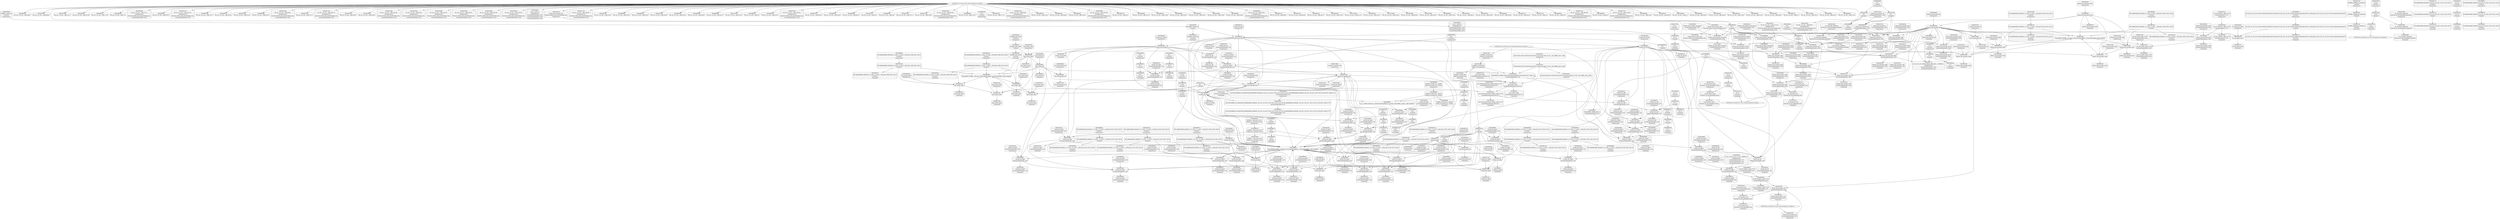 digraph {
	CE0x58b0a40 [shape=record,shape=Mrecord,label="{CE0x58b0a40|get_current:_bb|*SummSink*}"]
	CE0x588d2a0 [shape=record,shape=Mrecord,label="{CE0x588d2a0|selinux_sem_associate:_tmp|*SummSink*}"]
	CE0x5875f80 [shape=record,shape=Mrecord,label="{CE0x5875f80|COLLAPSED:_GCMRE___llvm_gcov_ctr319_internal_global_2_x_i64_zeroinitializer:_elem_0:default:}"]
	CE0x5865fc0 [shape=record,shape=Mrecord,label="{CE0x5865fc0|selinux_sem_associate:_bb|*SummSink*}"]
	CE0x5887400 [shape=record,shape=Mrecord,label="{CE0x5887400|selinux_sem_associate:_security|security/selinux/hooks.c,5419}"]
	CE0x586be80 [shape=record,shape=Mrecord,label="{CE0x586be80|selinux_sem_associate:_key|security/selinux/hooks.c,5422|*SummSink*}"]
	CE0x5878b60 [shape=record,shape=Mrecord,label="{CE0x5878b60|80:_i32,_112:_i8*,_:_CRE_120,128_|*MultipleSource*|Function::selinux_sem_associate&Arg::sma::|security/selinux/hooks.c,5419}"]
	CE0x589af80 [shape=record,shape=Mrecord,label="{CE0x589af80|current_sid:_cred|security/selinux/hooks.c,218|*SummSink*}"]
	CE0x5878d10 [shape=record,shape=Mrecord,label="{CE0x5878d10|80:_i32,_112:_i8*,_:_CRE_128,136_|*MultipleSource*|Function::selinux_sem_associate&Arg::sma::|security/selinux/hooks.c,5419}"]
	CE0x5888a50 [shape=record,shape=Mrecord,label="{CE0x5888a50|_ret_i32_%tmp24,_!dbg_!27742|security/selinux/hooks.c,220|*SummSource*}"]
	CE0x5863a50 [shape=record,shape=Mrecord,label="{CE0x5863a50|avc_has_perm:_entry}"]
	CE0x588cf00 [shape=record,shape=Mrecord,label="{CE0x588cf00|current_sid:_tmp2|*SummSink*}"]
	CE0x5887710 [shape=record,shape=Mrecord,label="{CE0x5887710|0:_i8,_8:_i32,_24:_%struct.selinux_audit_data*,_:_SCMRE_0,1_|*MultipleSource*|security/selinux/hooks.c, 5416|security/selinux/hooks.c,5421}"]
	CE0x58b5610 [shape=record,shape=Mrecord,label="{CE0x58b5610|_call_void_mcount()_#3|*SummSink*}"]
	CE0x587e1a0 [shape=record,shape=Mrecord,label="{CE0x587e1a0|_ret_i32_%call3,_!dbg_!27729|security/selinux/hooks.c,5424|*SummSource*}"]
	CE0x58987d0 [shape=record,shape=Mrecord,label="{CE0x58987d0|current_sid:_tmp13|security/selinux/hooks.c,218|*SummSource*}"]
	CE0x5873bc0 [shape=record,shape=Mrecord,label="{CE0x5873bc0|selinux_sem_associate:_ad|security/selinux/hooks.c, 5416|*SummSink*}"]
	CE0x58871e0 [shape=record,shape=Mrecord,label="{CE0x58871e0|selinux_sem_associate:_type|security/selinux/hooks.c,5421|*SummSink*}"]
	CE0x587f890 [shape=record,shape=Mrecord,label="{CE0x587f890|4:_i32,_:_CRE_0,2_|*MultipleSource*|security/selinux/hooks.c,5419|security/selinux/hooks.c,5424|security/selinux/hooks.c,5419}"]
	CE0x58b0670 [shape=record,shape=Mrecord,label="{CE0x58b0670|current_sid:_tmp24|security/selinux/hooks.c,220|*SummSink*}"]
	CE0x586b330 [shape=record,shape=Mrecord,label="{CE0x586b330|selinux_sem_associate:_tmp4|security/selinux/hooks.c,5419|*SummSource*}"]
	CE0x588e0b0 [shape=record,shape=Mrecord,label="{CE0x588e0b0|selinux_sem_associate:_tmp5|security/selinux/hooks.c,5419|*SummSink*}"]
	CE0x58bbbf0 [shape=record,shape=Mrecord,label="{CE0x58bbbf0|current_sid:_tmp20|security/selinux/hooks.c,218}"]
	CE0x588e6a0 [shape=record,shape=Mrecord,label="{CE0x588e6a0|selinux_sem_associate:_type|security/selinux/hooks.c,5421|*SummSource*}"]
	CE0x58802a0 [shape=record,shape=Mrecord,label="{CE0x58802a0|current_sid:_tobool|security/selinux/hooks.c,218|*SummSource*}"]
	CE0x589dad0 [shape=record,shape=Mrecord,label="{CE0x589dad0|current_sid:_tmp8|security/selinux/hooks.c,218|*SummSource*}"]
	CE0x58ae6e0 [shape=record,shape=Mrecord,label="{CE0x58ae6e0|current_sid:_tmp23|security/selinux/hooks.c,218}"]
	CE0x5865d60 [shape=record,shape=Mrecord,label="{CE0x5865d60|GLOBAL:_current_sid|*Constant*|*SummSource*}"]
	CE0x58b2990 [shape=record,shape=Mrecord,label="{CE0x58b2990|i32_22|*Constant*|*SummSink*}"]
	CE0x58fc800 [shape=record,shape=Mrecord,label="{CE0x58fc800|get_current:_tmp|*SummSink*}"]
	CE0x586acc0 [shape=record,shape=Mrecord,label="{CE0x586acc0|current_sid:_if.end|*SummSink*}"]
	CE0x5883310 [shape=record,shape=Mrecord,label="{CE0x5883310|i64*_getelementptr_inbounds_(_2_x_i64_,_2_x_i64_*___llvm_gcov_ctr319,_i64_0,_i64_0)|*Constant*}"]
	CE0x5873d40 [shape=record,shape=Mrecord,label="{CE0x5873d40|_ret_%struct.task_struct*_%tmp4,_!dbg_!27714|./arch/x86/include/asm/current.h,14|*SummSource*}"]
	CE0x58ede30 [shape=record,shape=Mrecord,label="{CE0x58ede30|i64*_getelementptr_inbounds_(_2_x_i64_,_2_x_i64_*___llvm_gcov_ctr98,_i64_0,_i64_0)|*Constant*|*SummSink*}"]
	CE0x58ae4b0 [shape=record,shape=Mrecord,label="{CE0x58ae4b0|current_sid:_tmp22|security/selinux/hooks.c,218|*SummSink*}"]
	CE0x5882b40 [shape=record,shape=Mrecord,label="{CE0x5882b40|selinux_sem_associate:_tmp2|*SummSource*}"]
	CE0x58965a0 [shape=record,shape=Mrecord,label="{CE0x58965a0|current_sid:_tmp15|security/selinux/hooks.c,218|*SummSource*}"]
	CE0x58808f0 [shape=record,shape=Mrecord,label="{CE0x58808f0|i64_2|*Constant*|*SummSink*}"]
	CE0x58ac1a0 [shape=record,shape=Mrecord,label="{CE0x58ac1a0|GLOBAL:_lockdep_rcu_suspicious|*Constant*|*SummSink*}"]
	CE0x586bab0 [shape=record,shape=Mrecord,label="{CE0x586bab0|i8_4|*Constant*|*SummSource*}"]
	CE0x5872af0 [shape=record,shape=Mrecord,label="{CE0x5872af0|_call_void_mcount()_#3|*SummSink*}"]
	CE0x5885db0 [shape=record,shape=Mrecord,label="{CE0x5885db0|COLLAPSED:_GCMRE___llvm_gcov_ctr98_internal_global_2_x_i64_zeroinitializer:_elem_0:default:}"]
	CE0x587e4c0 [shape=record,shape=Mrecord,label="{CE0x587e4c0|selinux_sem_associate:_ipc_id|security/selinux/hooks.c,5422}"]
	CE0x586c3a0 [shape=record,shape=Mrecord,label="{CE0x586c3a0|selinux_sem_associate:_tmp6|security/selinux/hooks.c,5422}"]
	CE0x587dc10 [shape=record,shape=Mrecord,label="{CE0x587dc10|_ret_i32_%retval.0,_!dbg_!27728|security/selinux/avc.c,775|*SummSource*}"]
	CE0x58777e0 [shape=record,shape=Mrecord,label="{CE0x58777e0|80:_i32,_112:_i8*,_:_CRE_188,192_|*MultipleSource*|Function::selinux_sem_associate&Arg::sma::|security/selinux/hooks.c,5419}"]
	CE0x5880500 [shape=record,shape=Mrecord,label="{CE0x5880500|i64*_getelementptr_inbounds_(_11_x_i64_,_11_x_i64_*___llvm_gcov_ctr125,_i64_0,_i64_6)|*Constant*|*SummSink*}"]
	CE0x5884730 [shape=record,shape=Mrecord,label="{CE0x5884730|80:_i32,_112:_i8*,_:_CRE_52,53_}"]
	CE0x587d070 [shape=record,shape=Mrecord,label="{CE0x587d070|i32_64|*Constant*|*SummSource*}"]
	CE0x5886840 [shape=record,shape=Mrecord,label="{CE0x5886840|80:_i32,_112:_i8*,_:_CRE_23,24_}"]
	CE0x5873ae0 [shape=record,shape=Mrecord,label="{CE0x5873ae0|selinux_sem_associate:_ad|security/selinux/hooks.c, 5416|*SummSource*}"]
	CE0x587c610 [shape=record,shape=Mrecord,label="{CE0x587c610|avc_has_perm:_tsid|Function::avc_has_perm&Arg::tsid::|*SummSink*}"]
	CE0x589ac10 [shape=record,shape=Mrecord,label="{CE0x589ac10|i32_78|*Constant*|*SummSink*}"]
	CE0x58bba70 [shape=record,shape=Mrecord,label="{CE0x58bba70|GLOBAL:_get_current|*Constant*}"]
	CE0x58ae3b0 [shape=record,shape=Mrecord,label="{CE0x58ae3b0|current_sid:_tmp22|security/selinux/hooks.c,218|*SummSource*}"]
	CE0x587f310 [shape=record,shape=Mrecord,label="{CE0x587f310|selinux_sem_associate:_sid2|security/selinux/hooks.c,5424|*SummSource*}"]
	CE0x58660b0 [shape=record,shape=Mrecord,label="{CE0x58660b0|selinux_sem_associate:_bb|*SummSource*}"]
	CE0x5889610 [shape=record,shape=Mrecord,label="{CE0x5889610|80:_i32,_112:_i8*,_:_CRE_42,43_}"]
	CE0x586ad30 [shape=record,shape=Mrecord,label="{CE0x586ad30|current_sid:_if.end}"]
	CE0x58753d0 [shape=record,shape=Mrecord,label="{CE0x58753d0|80:_i32,_112:_i8*,_:_CRE_29,30_}"]
	CE0x5884990 [shape=record,shape=Mrecord,label="{CE0x5884990|80:_i32,_112:_i8*,_:_CRE_54,55_}"]
	CE0x5879660 [shape=record,shape=Mrecord,label="{CE0x5879660|_call_void_mcount()_#3}"]
	CE0x586e4b0 [shape=record,shape=Mrecord,label="{CE0x586e4b0|80:_i32,_112:_i8*,_:_CRE_38,39_}"]
	CE0x586b2c0 [shape=record,shape=Mrecord,label="{CE0x586b2c0|selinux_sem_associate:_tmp4|security/selinux/hooks.c,5419}"]
	CE0x586dd80 [shape=record,shape=Mrecord,label="{CE0x586dd80|i32_1|*Constant*|*SummSink*}"]
	CE0x5898ab0 [shape=record,shape=Mrecord,label="{CE0x5898ab0|i64*_getelementptr_inbounds_(_11_x_i64_,_11_x_i64_*___llvm_gcov_ctr125,_i64_0,_i64_8)|*Constant*|*SummSink*}"]
	CE0x5887da0 [shape=record,shape=Mrecord,label="{CE0x5887da0|avc_has_perm:_tsid|Function::avc_has_perm&Arg::tsid::}"]
	CE0x58f1f20 [shape=record,shape=Mrecord,label="{CE0x58f1f20|%struct.task_struct*_(%struct.task_struct**)*_asm_movq_%gs:$_1:P_,$0_,_r,im,_dirflag_,_fpsr_,_flags_|*SummSource*}"]
	CE0x58736b0 [shape=record,shape=Mrecord,label="{CE0x58736b0|current_sid:_land.lhs.true|*SummSource*}"]
	CE0x58806a0 [shape=record,shape=Mrecord,label="{CE0x58806a0|i64_3|*Constant*|*SummSource*}"]
	CE0x5881700 [shape=record,shape=Mrecord,label="{CE0x5881700|i64*_getelementptr_inbounds_(_11_x_i64_,_11_x_i64_*___llvm_gcov_ctr125,_i64_0,_i64_6)|*Constant*|*SummSource*}"]
	CE0x588b980 [shape=record,shape=Mrecord,label="{CE0x588b980|80:_i32,_112:_i8*,_:_CRE_16,17_}"]
	CE0x58ba650 [shape=record,shape=Mrecord,label="{CE0x58ba650|i64*_getelementptr_inbounds_(_11_x_i64_,_11_x_i64_*___llvm_gcov_ctr125,_i64_0,_i64_9)|*Constant*|*SummSink*}"]
	CE0x58b3f40 [shape=record,shape=Mrecord,label="{CE0x58b3f40|i1_true|*Constant*|*SummSource*}"]
	CE0x5894270 [shape=record,shape=Mrecord,label="{CE0x5894270|get_current:_entry|*SummSink*}"]
	CE0x589b7d0 [shape=record,shape=Mrecord,label="{CE0x589b7d0|GLOBAL:___llvm_gcov_ctr125|Global_var:__llvm_gcov_ctr125|*SummSource*}"]
	CE0x588a4b0 [shape=record,shape=Mrecord,label="{CE0x588a4b0|_ret_i32_%tmp24,_!dbg_!27742|security/selinux/hooks.c,220}"]
	CE0x58fc870 [shape=record,shape=Mrecord,label="{CE0x58fc870|i64*_getelementptr_inbounds_(_2_x_i64_,_2_x_i64_*___llvm_gcov_ctr98,_i64_0,_i64_1)|*Constant*|*SummSink*}"]
	CE0x589ac80 [shape=record,shape=Mrecord,label="{CE0x589ac80|i32_78|*Constant*|*SummSource*}"]
	"CONST[source:0(mediator),value:2(dynamic)][purpose:{object}]"
	CE0x587d710 [shape=record,shape=Mrecord,label="{CE0x587d710|_ret_i32_%call3,_!dbg_!27729|security/selinux/hooks.c,5424}"]
	CE0x7726cb0 [shape=record,shape=Mrecord,label="{CE0x7726cb0|80:_i32,_112:_i8*,_:_CRE_22,23_}"]
	CE0x58ac2c0 [shape=record,shape=Mrecord,label="{CE0x58ac2c0|i8*_getelementptr_inbounds_(_45_x_i8_,_45_x_i8_*_.str12,_i32_0,_i32_0)|*Constant*}"]
	CE0x5886190 [shape=record,shape=Mrecord,label="{CE0x5886190|80:_i32,_112:_i8*,_:_CRE_0,1_}"]
	CE0x58831d0 [shape=record,shape=Mrecord,label="{CE0x58831d0|80:_i32,_112:_i8*,_:_CRE_51,52_}"]
	CE0x5881e70 [shape=record,shape=Mrecord,label="{CE0x5881e70|current_sid:_do.end|*SummSink*}"]
	CE0x58b30a0 [shape=record,shape=Mrecord,label="{CE0x58b30a0|current_sid:_tmp22|security/selinux/hooks.c,218}"]
	CE0x58779f0 [shape=record,shape=Mrecord,label="{CE0x58779f0|i32_10|*Constant*|*SummSource*}"]
	CE0x58bb000 [shape=record,shape=Mrecord,label="{CE0x58bb000|current_sid:_tmp18|security/selinux/hooks.c,218|*SummSource*}"]
	CE0x58b2220 [shape=record,shape=Mrecord,label="{CE0x58b2220|get_current:_tmp2}"]
	CE0x5888640 [shape=record,shape=Mrecord,label="{CE0x5888640|i64*_getelementptr_inbounds_(_11_x_i64_,_11_x_i64_*___llvm_gcov_ctr125,_i64_0,_i64_0)|*Constant*}"]
	CE0x586f2c0 [shape=record,shape=Mrecord,label="{CE0x586f2c0|i64_4|*Constant*}"]
	CE0x5876c30 [shape=record,shape=Mrecord,label="{CE0x5876c30|80:_i32,_112:_i8*,_:_CRE_136,144_|*MultipleSource*|Function::selinux_sem_associate&Arg::sma::|security/selinux/hooks.c,5419}"]
	CE0x5870b10 [shape=record,shape=Mrecord,label="{CE0x5870b10|80:_i32,_112:_i8*,_:_CRE_69,70_}"]
	CE0x589c600 [shape=record,shape=Mrecord,label="{CE0x589c600|current_sid:_tmp9|security/selinux/hooks.c,218|*SummSource*}"]
	CE0x5885420 [shape=record,shape=Mrecord,label="{CE0x5885420|current_sid:_land.lhs.true2}"]
	CE0x58b01a0 [shape=record,shape=Mrecord,label="{CE0x58b01a0|i64*_getelementptr_inbounds_(_2_x_i64_,_2_x_i64_*___llvm_gcov_ctr98,_i64_0,_i64_0)|*Constant*|*SummSource*}"]
	CE0x58ac330 [shape=record,shape=Mrecord,label="{CE0x58ac330|i32_218|*Constant*}"]
	CE0x58b8500 [shape=record,shape=Mrecord,label="{CE0x58b8500|current_sid:_call4|security/selinux/hooks.c,218}"]
	CE0x589c040 [shape=record,shape=Mrecord,label="{CE0x589c040|%struct.task_struct*_(%struct.task_struct**)*_asm_movq_%gs:$_1:P_,$0_,_r,im,_dirflag_,_fpsr_,_flags_|*SummSink*}"]
	CE0x5863170 [shape=record,shape=Mrecord,label="{CE0x5863170|selinux_sem_associate:_u|security/selinux/hooks.c,5422|*SummSink*}"]
	CE0x586f510 [shape=record,shape=Mrecord,label="{CE0x586f510|80:_i32,_112:_i8*,_:_CRE_34,35_}"]
	CE0x5889ad0 [shape=record,shape=Mrecord,label="{CE0x5889ad0|80:_i32,_112:_i8*,_:_CRE_46,47_}"]
	CE0x760c160 [shape=record,shape=Mrecord,label="{CE0x760c160|80:_i32,_112:_i8*,_:_CRE_3,4_}"]
	CE0x587c8e0 [shape=record,shape=Mrecord,label="{CE0x587c8e0|i16_25|*Constant*|*SummSource*}"]
	CE0x586f840 [shape=record,shape=Mrecord,label="{CE0x586f840|current_sid:_tmp}"]
	CE0x5887ed0 [shape=record,shape=Mrecord,label="{CE0x5887ed0|avc_has_perm:_tsid|Function::avc_has_perm&Arg::tsid::|*SummSource*}"]
	"CONST[source:2(external),value:2(dynamic)][purpose:{subject}]"
	CE0x5887a40 [shape=record,shape=Mrecord,label="{CE0x5887a40|avc_has_perm:_ssid|Function::avc_has_perm&Arg::ssid::}"]
	CE0x5886cf0 [shape=record,shape=Mrecord,label="{CE0x5886cf0|80:_i32,_112:_i8*,_:_CRE_8,9_}"]
	CE0x5896610 [shape=record,shape=Mrecord,label="{CE0x5896610|current_sid:_tmp15|security/selinux/hooks.c,218|*SummSink*}"]
	CE0x589ae10 [shape=record,shape=Mrecord,label="{CE0x589ae10|current_sid:_sid|security/selinux/hooks.c,220|*SummSink*}"]
	CE0x58b3660 [shape=record,shape=Mrecord,label="{CE0x58b3660|i64*_getelementptr_inbounds_(_11_x_i64_,_11_x_i64_*___llvm_gcov_ctr125,_i64_0,_i64_1)|*Constant*|*SummSource*}"]
	CE0x58acf50 [shape=record,shape=Mrecord,label="{CE0x58acf50|i64*_getelementptr_inbounds_(_11_x_i64_,_11_x_i64_*___llvm_gcov_ctr125,_i64_0,_i64_9)|*Constant*}"]
	CE0x58b0880 [shape=record,shape=Mrecord,label="{CE0x58b0880|get_current:_bb}"]
	CE0x58b0580 [shape=record,shape=Mrecord,label="{CE0x58b0580|current_sid:_tmp24|security/selinux/hooks.c,220|*SummSource*}"]
	CE0x5885580 [shape=record,shape=Mrecord,label="{CE0x5885580|i32_0|*Constant*|*SummSink*}"]
	CE0x588ec40 [shape=record,shape=Mrecord,label="{CE0x588ec40|_call_void_lockdep_rcu_suspicious(i8*_getelementptr_inbounds_(_25_x_i8_,_25_x_i8_*_.str3,_i32_0,_i32_0),_i32_218,_i8*_getelementptr_inbounds_(_45_x_i8_,_45_x_i8_*_.str12,_i32_0,_i32_0))_#10,_!dbg_!27727|security/selinux/hooks.c,218}"]
	CE0x587cb50 [shape=record,shape=Mrecord,label="{CE0x587cb50|avc_has_perm:_tclass|Function::avc_has_perm&Arg::tclass::}"]
	CE0x5879f80 [shape=record,shape=Mrecord,label="{CE0x5879f80|current_sid:_tmp5|security/selinux/hooks.c,218}"]
	CE0x5899cf0 [shape=record,shape=Mrecord,label="{CE0x5899cf0|i64_0|*Constant*|*SummSource*}"]
	CE0x587a440 [shape=record,shape=Mrecord,label="{CE0x587a440|current_sid:_tmp5|security/selinux/hooks.c,218|*SummSink*}"]
	CE0x58f1d30 [shape=record,shape=Mrecord,label="{CE0x58f1d30|GLOBAL:_current_task|Global_var:current_task|*SummSink*}"]
	CE0x760c0f0 [shape=record,shape=Mrecord,label="{CE0x760c0f0|selinux_sem_associate:_sma|Function::selinux_sem_associate&Arg::sma::|*SummSink*}"]
	CE0x5896920 [shape=record,shape=Mrecord,label="{CE0x5896920|i8_1|*Constant*|*SummSource*}"]
	CE0x58940b0 [shape=record,shape=Mrecord,label="{CE0x58940b0|get_current:_entry}"]
	CE0x5887550 [shape=record,shape=Mrecord,label="{CE0x5887550|selinux_sem_associate:_tmp4|security/selinux/hooks.c,5419|*SummSink*}"]
	CE0x5887ae0 [shape=record,shape=Mrecord,label="{CE0x5887ae0|avc_has_perm:_ssid|Function::avc_has_perm&Arg::ssid::|*SummSource*}"]
	CE0x58693f0 [shape=record,shape=Mrecord,label="{CE0x58693f0|current_sid:_if.then}"]
	CE0x589af10 [shape=record,shape=Mrecord,label="{CE0x589af10|current_sid:_cred|security/selinux/hooks.c,218|*SummSource*}"]
	CE0x5870c40 [shape=record,shape=Mrecord,label="{CE0x5870c40|80:_i32,_112:_i8*,_:_CRE_70,71_}"]
	CE0x5873740 [shape=record,shape=Mrecord,label="{CE0x5873740|current_sid:_land.lhs.true|*SummSink*}"]
	CE0x58752e0 [shape=record,shape=Mrecord,label="{CE0x58752e0|80:_i32,_112:_i8*,_:_CRE_28,29_}"]
	CE0x589b640 [shape=record,shape=Mrecord,label="{CE0x589b640|_call_void_mcount()_#3|*SummSource*}"]
	CE0x5875180 [shape=record,shape=Mrecord,label="{CE0x5875180|i64*_getelementptr_inbounds_(_2_x_i64_,_2_x_i64_*___llvm_gcov_ctr98,_i64_0,_i64_1)|*Constant*}"]
	CE0x589bbb0 [shape=record,shape=Mrecord,label="{CE0x589bbb0|GLOBAL:_current_sid.__warned|Global_var:current_sid.__warned}"]
	CE0x5878430 [shape=record,shape=Mrecord,label="{CE0x5878430|80:_i32,_112:_i8*,_:_CRE_96,100_|*MultipleSource*|Function::selinux_sem_associate&Arg::sma::|security/selinux/hooks.c,5419}"]
	CE0x58b2630 [shape=record,shape=Mrecord,label="{CE0x58b2630|i32_22|*Constant*}"]
	CE0x58851e0 [shape=record,shape=Mrecord,label="{CE0x58851e0|current_sid:_bb|*SummSource*}"]
	CE0x58854c0 [shape=record,shape=Mrecord,label="{CE0x58854c0|current_sid:_land.lhs.true2|*SummSource*}"]
	CE0x5899e20 [shape=record,shape=Mrecord,label="{CE0x5899e20|i64_0|*Constant*|*SummSink*}"]
	CE0x587ddf0 [shape=record,shape=Mrecord,label="{CE0x587ddf0|_ret_i32_%retval.0,_!dbg_!27728|security/selinux/avc.c,775|*SummSink*}"]
	CE0x588ce90 [shape=record,shape=Mrecord,label="{CE0x588ce90|current_sid:_tmp2|*SummSource*}"]
	CE0x586f8b0 [shape=record,shape=Mrecord,label="{CE0x586f8b0|COLLAPSED:_GCMRE___llvm_gcov_ctr125_internal_global_11_x_i64_zeroinitializer:_elem_0:default:}"]
	CE0x586eb60 [shape=record,shape=Mrecord,label="{CE0x586eb60|current_sid:_tobool1|security/selinux/hooks.c,218|*SummSource*}"]
	CE0x587cc60 [shape=record,shape=Mrecord,label="{CE0x587cc60|avc_has_perm:_tclass|Function::avc_has_perm&Arg::tclass::|*SummSink*}"]
	CE0x58c7a60 [shape=record,shape=Mrecord,label="{CE0x58c7a60|GLOBAL:_current_task|Global_var:current_task}"]
	CE0x587ee40 [shape=record,shape=Mrecord,label="{CE0x587ee40|selinux_sem_associate:_sid2|security/selinux/hooks.c,5424|*SummSink*}"]
	CE0x58bb3a0 [shape=record,shape=Mrecord,label="{CE0x58bb3a0|current_sid:_tmp19|security/selinux/hooks.c,218}"]
	CE0x588d780 [shape=record,shape=Mrecord,label="{CE0x588d780|i32_0|*Constant*|*SummSource*}"]
	CE0x5886bb0 [shape=record,shape=Mrecord,label="{CE0x5886bb0|80:_i32,_112:_i8*,_:_CRE_27,28_}"]
	CE0x5876250 [shape=record,shape=Mrecord,label="{CE0x5876250|selinux_sem_associate:_tmp}"]
	CE0x587a2c0 [shape=record,shape=Mrecord,label="{CE0x587a2c0|current_sid:_tmp5|security/selinux/hooks.c,218|*SummSource*}"]
	CE0x586ea80 [shape=record,shape=Mrecord,label="{CE0x586ea80|current_sid:_tobool1|security/selinux/hooks.c,218}"]
	CE0x58994a0 [shape=record,shape=Mrecord,label="{CE0x58994a0|get_current:_tmp4|./arch/x86/include/asm/current.h,14}"]
	CE0x58f1e40 [shape=record,shape=Mrecord,label="{CE0x58f1e40|%struct.task_struct*_(%struct.task_struct**)*_asm_movq_%gs:$_1:P_,$0_,_r,im,_dirflag_,_fpsr_,_flags_}"]
	CE0x588ccc0 [shape=record,shape=Mrecord,label="{CE0x588ccc0|i64*_getelementptr_inbounds_(_2_x_i64_,_2_x_i64_*___llvm_gcov_ctr319,_i64_0,_i64_1)|*Constant*}"]
	CE0x5870d70 [shape=record,shape=Mrecord,label="{CE0x5870d70|80:_i32,_112:_i8*,_:_CRE_71,72_}"]
	CE0x589c390 [shape=record,shape=Mrecord,label="{CE0x589c390|i64_4|*Constant*|*SummSource*}"]
	CE0x587b210 [shape=record,shape=Mrecord,label="{CE0x587b210|80:_i32,_112:_i8*,_:_CRE_84,88_|*MultipleSource*|Function::selinux_sem_associate&Arg::sma::|security/selinux/hooks.c,5419}"]
	CE0x589b760 [shape=record,shape=Mrecord,label="{CE0x589b760|GLOBAL:___llvm_gcov_ctr125|Global_var:__llvm_gcov_ctr125}"]
	CE0x5886f70 [shape=record,shape=Mrecord,label="{CE0x5886f70|80:_i32,_112:_i8*,_:_CRE_13,14_}"]
	CE0x5881db0 [shape=record,shape=Mrecord,label="{CE0x5881db0|current_sid:_do.end|*SummSource*}"]
	CE0x586d6b0 [shape=record,shape=Mrecord,label="{CE0x586d6b0|i64_1|*Constant*|*SummSink*}"]
	CE0x589caf0 [shape=record,shape=Mrecord,label="{CE0x589caf0|current_sid:_tmp10|security/selinux/hooks.c,218|*SummSource*}"]
	CE0x58811b0 [shape=record,shape=Mrecord,label="{CE0x58811b0|current_sid:_tmp12|security/selinux/hooks.c,218|*SummSource*}"]
	CE0x5866650 [shape=record,shape=Mrecord,label="{CE0x5866650|selinux_sem_associate:_entry}"]
	CE0x5877f40 [shape=record,shape=Mrecord,label="{CE0x5877f40|i64_1|*Constant*|*SummSource*}"]
	CE0x588ed20 [shape=record,shape=Mrecord,label="{CE0x588ed20|_call_void_lockdep_rcu_suspicious(i8*_getelementptr_inbounds_(_25_x_i8_,_25_x_i8_*_.str3,_i32_0,_i32_0),_i32_218,_i8*_getelementptr_inbounds_(_45_x_i8_,_45_x_i8_*_.str12,_i32_0,_i32_0))_#10,_!dbg_!27727|security/selinux/hooks.c,218|*SummSink*}"]
	CE0x5882aa0 [shape=record,shape=Mrecord,label="{CE0x5882aa0|i64*_getelementptr_inbounds_(_2_x_i64_,_2_x_i64_*___llvm_gcov_ctr319,_i64_0,_i64_1)|*Constant*|*SummSink*}"]
	CE0x586e5e0 [shape=record,shape=Mrecord,label="{CE0x586e5e0|80:_i32,_112:_i8*,_:_CRE_39,40_}"]
	CE0x586e920 [shape=record,shape=Mrecord,label="{CE0x586e920|current_sid:_tmp8|security/selinux/hooks.c,218|*SummSink*}"]
	CE0x587e5d0 [shape=record,shape=Mrecord,label="{CE0x587e5d0|selinux_sem_associate:_u|security/selinux/hooks.c,5422}"]
	CE0x5896cd0 [shape=record,shape=Mrecord,label="{CE0x5896cd0|current_sid:_tmp16|security/selinux/hooks.c,218|*SummSource*}"]
	CE0x587da50 [shape=record,shape=Mrecord,label="{CE0x587da50|avc_has_perm:_auditdata|Function::avc_has_perm&Arg::auditdata::|*SummSink*}"]
	CE0x587aac0 [shape=record,shape=Mrecord,label="{CE0x587aac0|current_sid:_tmp6|security/selinux/hooks.c,218|*SummSource*}"]
	CE0x587dfa0 [shape=record,shape=Mrecord,label="{CE0x587dfa0|current_sid:_if.then|*SummSource*}"]
	CE0x5896b50 [shape=record,shape=Mrecord,label="{CE0x5896b50|current_sid:_tmp16|security/selinux/hooks.c,218}"]
	CE0x58801d0 [shape=record,shape=Mrecord,label="{CE0x58801d0|current_sid:_tobool|security/selinux/hooks.c,218}"]
	CE0x58c71d0 [shape=record,shape=Mrecord,label="{CE0x58c71d0|_call_void_mcount()_#3|*SummSink*}"]
	CE0x5875e70 [shape=record,shape=Mrecord,label="{CE0x5875e70|i64_1|*Constant*}"]
	"CONST[source:0(mediator),value:2(dynamic)][purpose:{subject}]"
	CE0x586f420 [shape=record,shape=Mrecord,label="{CE0x586f420|80:_i32,_112:_i8*,_:_CRE_33,34_}"]
	CE0x5876fb0 [shape=record,shape=Mrecord,label="{CE0x5876fb0|80:_i32,_112:_i8*,_:_CRE_152,160_|*MultipleSource*|Function::selinux_sem_associate&Arg::sma::|security/selinux/hooks.c,5419}"]
	CE0x587ecd0 [shape=record,shape=Mrecord,label="{CE0x587ecd0|selinux_sem_associate:_ipc_id|security/selinux/hooks.c,5422|*SummSink*}"]
	CE0x58ac000 [shape=record,shape=Mrecord,label="{CE0x58ac000|GLOBAL:_lockdep_rcu_suspicious|*Constant*}"]
	CE0x5885750 [shape=record,shape=Mrecord,label="{CE0x5885750|80:_i32,_112:_i8*,_:_CRE_5,6_}"]
	"CONST[source:1(input),value:2(dynamic)][purpose:{object}]"
	CE0x58cbd50 [shape=record,shape=Mrecord,label="{CE0x58cbd50|get_current:_tmp}"]
	CE0x58acc10 [shape=record,shape=Mrecord,label="{CE0x58acc10|i8*_getelementptr_inbounds_(_45_x_i8_,_45_x_i8_*_.str12,_i32_0,_i32_0)|*Constant*|*SummSource*}"]
	CE0x58c7b00 [shape=record,shape=Mrecord,label="{CE0x58c7b00|GLOBAL:_current_task|Global_var:current_task|*SummSource*}"]
	CE0x5886e80 [shape=record,shape=Mrecord,label="{CE0x5886e80|80:_i32,_112:_i8*,_:_CRE_12,13_}"]
	CE0x58638b0 [shape=record,shape=Mrecord,label="{CE0x58638b0|i32_(i32,_i32,_i16,_i32,_%struct.common_audit_data*)*_bitcast_(i32_(i32,_i32,_i16,_i32,_%struct.common_audit_data.495*)*_avc_has_perm_to_i32_(i32,_i32,_i16,_i32,_%struct.common_audit_data*)*)|*Constant*}"]
	CE0x5875a50 [shape=record,shape=Mrecord,label="{CE0x5875a50|get_current:_tmp1|*SummSink*}"]
	CE0x588c440 [shape=record,shape=Mrecord,label="{CE0x588c440|selinux_sem_associate:_call|security/selinux/hooks.c,5417|*SummSink*}"]
	CE0x58b4b60 [shape=record,shape=Mrecord,label="{CE0x58b4b60|i64*_getelementptr_inbounds_(_11_x_i64_,_11_x_i64_*___llvm_gcov_ctr125,_i64_0,_i64_8)|*Constant*|*SummSource*}"]
	CE0x588c6e0 [shape=record,shape=Mrecord,label="{CE0x588c6e0|80:_i32,_112:_i8*,_:_CRE_57,58_}"]
	CE0x5898e30 [shape=record,shape=Mrecord,label="{CE0x5898e30|current_sid:_tmp14|security/selinux/hooks.c,218|*SummSource*}"]
	CE0x58bae80 [shape=record,shape=Mrecord,label="{CE0x58bae80|current_sid:_tmp18|security/selinux/hooks.c,218}"]
	CE0x5880ec0 [shape=record,shape=Mrecord,label="{CE0x5880ec0|current_sid:_tmp11|security/selinux/hooks.c,218|*SummSink*}"]
	CE0x5888710 [shape=record,shape=Mrecord,label="{CE0x5888710|i64*_getelementptr_inbounds_(_11_x_i64_,_11_x_i64_*___llvm_gcov_ctr125,_i64_0,_i64_0)|*Constant*|*SummSource*}"]
	CE0x587fe00 [shape=record,shape=Mrecord,label="{CE0x587fe00|selinux_sem_associate:_tmp7|security/selinux/hooks.c,5424|*SummSource*}"]
	CE0x5887390 [shape=record,shape=Mrecord,label="{CE0x5887390|selinux_sem_associate:_security|security/selinux/hooks.c,5419|*SummSource*}"]
	CE0x5884860 [shape=record,shape=Mrecord,label="{CE0x5884860|80:_i32,_112:_i8*,_:_CRE_53,54_}"]
	CE0x58ae210 [shape=record,shape=Mrecord,label="{CE0x58ae210|current_sid:_tmp21|security/selinux/hooks.c,218}"]
	CE0x58830a0 [shape=record,shape=Mrecord,label="{CE0x58830a0|80:_i32,_112:_i8*,_:_CRE_50,51_}"]
	CE0x5881f10 [shape=record,shape=Mrecord,label="{CE0x5881f10|i64*_getelementptr_inbounds_(_11_x_i64_,_11_x_i64_*___llvm_gcov_ctr125,_i64_0,_i64_0)|*Constant*|*SummSink*}"]
	CE0x588a270 [shape=record,shape=Mrecord,label="{CE0x588a270|current_sid:_entry|*SummSource*}"]
	CE0x588a9a0 [shape=record,shape=Mrecord,label="{CE0x588a9a0|selinux_sem_associate:_key|security/selinux/hooks.c,5422}"]
	CE0x5872f30 [shape=record,shape=Mrecord,label="{CE0x5872f30|selinux_sem_associate:_tmp1|*SummSink*}"]
	CE0x589bd30 [shape=record,shape=Mrecord,label="{CE0x589bd30|GLOBAL:_current_sid.__warned|Global_var:current_sid.__warned|*SummSource*}"]
	CE0x589b950 [shape=record,shape=Mrecord,label="{CE0x589b950|current_sid:_tmp7|security/selinux/hooks.c,218|*SummSink*}"]
	CE0x587cbc0 [shape=record,shape=Mrecord,label="{CE0x587cbc0|avc_has_perm:_tclass|Function::avc_has_perm&Arg::tclass::|*SummSource*}"]
	CE0x58729f0 [shape=record,shape=Mrecord,label="{CE0x58729f0|selinux_sem_associate:_call|security/selinux/hooks.c,5417}"]
	CE0x588c350 [shape=record,shape=Mrecord,label="{CE0x588c350|selinux_sem_associate:_call|security/selinux/hooks.c,5417|*SummSource*}"]
	CE0x586c100 [shape=record,shape=Mrecord,label="{CE0x586c100|selinux_sem_associate:_sem_perm1|security/selinux/hooks.c,5422|*SummSource*}"]
	CE0x58edea0 [shape=record,shape=Mrecord,label="{CE0x58edea0|i64*_getelementptr_inbounds_(_2_x_i64_,_2_x_i64_*___llvm_gcov_ctr98,_i64_0,_i64_0)|*Constant*}"]
	CE0x587abf0 [shape=record,shape=Mrecord,label="{CE0x587abf0|current_sid:_tmp6|security/selinux/hooks.c,218|*SummSink*}"]
	CE0x589b2a0 [shape=record,shape=Mrecord,label="{CE0x589b2a0|COLLAPSED:_GCMRE_current_task_external_global_%struct.task_struct*:_elem_0::|security/selinux/hooks.c,218}"]
	CE0x5872e20 [shape=record,shape=Mrecord,label="{CE0x5872e20|selinux_sem_associate:_tmp3|*SummSource*}"]
	CE0x58ae860 [shape=record,shape=Mrecord,label="{CE0x58ae860|current_sid:_tmp23|security/selinux/hooks.c,218|*SummSource*}"]
	CE0x587c7b0 [shape=record,shape=Mrecord,label="{CE0x587c7b0|i16_25|*Constant*}"]
	CE0x58708e0 [shape=record,shape=Mrecord,label="{CE0x58708e0|80:_i32,_112:_i8*,_:_CRE_67,68_}"]
	CE0x5885fa0 [shape=record,shape=Mrecord,label="{CE0x5885fa0|0:_i32,_4:_i32,_8:_i32,_12:_i32,_:_CMRE_4,8_|*MultipleSource*|security/selinux/hooks.c,218|security/selinux/hooks.c,218|security/selinux/hooks.c,220}"]
	CE0x58cc240 [shape=record,shape=Mrecord,label="{CE0x58cc240|get_current:_tmp3|*SummSource*}"]
	CE0x58b0490 [shape=record,shape=Mrecord,label="{CE0x58b0490|current_sid:_tmp24|security/selinux/hooks.c,220}"]
	CE0x58b40b0 [shape=record,shape=Mrecord,label="{CE0x58b40b0|i1_true|*Constant*|*SummSink*}"]
	CE0x58651c0 [shape=record,shape=Mrecord,label="{CE0x58651c0|i64_1|*Constant*}"]
	CE0x586f600 [shape=record,shape=Mrecord,label="{CE0x586f600|80:_i32,_112:_i8*,_:_CRE_35,36_}"]
	CE0x5888b40 [shape=record,shape=Mrecord,label="{CE0x5888b40|_ret_i32_%tmp24,_!dbg_!27742|security/selinux/hooks.c,220|*SummSink*}"]
	CE0x588f400 [shape=record,shape=Mrecord,label="{CE0x588f400|i8*_getelementptr_inbounds_(_25_x_i8_,_25_x_i8_*_.str3,_i32_0,_i32_0)|*Constant*}"]
	CE0x58ac8e0 [shape=record,shape=Mrecord,label="{CE0x58ac8e0|i32_218|*Constant*|*SummSink*}"]
	CE0x58bb990 [shape=record,shape=Mrecord,label="{CE0x58bb990|i64*_getelementptr_inbounds_(_11_x_i64_,_11_x_i64_*___llvm_gcov_ctr125,_i64_0,_i64_10)|*Constant*|*SummSink*}"]
	CE0x5898840 [shape=record,shape=Mrecord,label="{CE0x5898840|current_sid:_tmp13|security/selinux/hooks.c,218|*SummSink*}"]
	CE0x6c488d0 [shape=record,shape=Mrecord,label="{CE0x6c488d0|selinux_sem_associate:_sem_perm|security/selinux/hooks.c,5419}"]
	CE0x5887870 [shape=record,shape=Mrecord,label="{CE0x5887870|avc_has_perm:_entry|*SummSink*}"]
	CE0x58b2bd0 [shape=record,shape=Mrecord,label="{CE0x58b2bd0|current_sid:_security|security/selinux/hooks.c,218|*SummSink*}"]
	CE0x58b0960 [shape=record,shape=Mrecord,label="{CE0x58b0960|get_current:_bb|*SummSource*}"]
	CE0x587ced0 [shape=record,shape=Mrecord,label="{CE0x587ced0|i32_64|*Constant*}"]
	CE0x588c5f0 [shape=record,shape=Mrecord,label="{CE0x588c5f0|GLOBAL:_current_sid|*Constant*}"]
	CE0x58820a0 [shape=record,shape=Mrecord,label="{CE0x58820a0|current_sid:_do.body|*SummSink*}"]
	CE0x586f330 [shape=record,shape=Mrecord,label="{CE0x586f330|80:_i32,_112:_i8*,_:_CRE_76,80_|*MultipleSource*|Function::selinux_sem_associate&Arg::sma::|security/selinux/hooks.c,5419}"]
	CE0x588ca70 [shape=record,shape=Mrecord,label="{CE0x588ca70|80:_i32,_112:_i8*,_:_CRE_60,61_}"]
	CE0x5898fa0 [shape=record,shape=Mrecord,label="{CE0x5898fa0|current_sid:_tmp14|security/selinux/hooks.c,218|*SummSink*}"]
	CE0x5896530 [shape=record,shape=Mrecord,label="{CE0x5896530|current_sid:_tmp15|security/selinux/hooks.c,218}"]
	CE0x5882000 [shape=record,shape=Mrecord,label="{CE0x5882000|current_sid:_do.body|*SummSource*}"]
	CE0x588a200 [shape=record,shape=Mrecord,label="{CE0x588a200|current_sid:_entry}"]
	CE0x5872d20 [shape=record,shape=Mrecord,label="{CE0x5872d20|selinux_sem_associate:_tmp3}"]
	CE0x58aea30 [shape=record,shape=Mrecord,label="{CE0x58aea30|current_sid:_tmp23|security/selinux/hooks.c,218|*SummSink*}"]
	CE0x58cc1d0 [shape=record,shape=Mrecord,label="{CE0x58cc1d0|get_current:_tmp3}"]
	CE0x586c230 [shape=record,shape=Mrecord,label="{CE0x586c230|selinux_sem_associate:_key|security/selinux/hooks.c,5422|*SummSource*}"]
	CE0x5897f10 [shape=record,shape=Mrecord,label="{CE0x5897f10|current_sid:_call|security/selinux/hooks.c,218|*SummSource*}"]
	CE0x589c500 [shape=record,shape=Mrecord,label="{CE0x589c500|current_sid:_tmp9|security/selinux/hooks.c,218}"]
	CE0x58ad120 [shape=record,shape=Mrecord,label="{CE0x58ad120|i64*_getelementptr_inbounds_(_11_x_i64_,_11_x_i64_*___llvm_gcov_ctr125,_i64_0,_i64_9)|*Constant*|*SummSource*}"]
	CE0x58bbd90 [shape=record,shape=Mrecord,label="{CE0x58bbd90|current_sid:_tmp20|security/selinux/hooks.c,218|*SummSource*}"]
	CE0x5879c10 [shape=record,shape=Mrecord,label="{CE0x5879c10|80:_i32,_112:_i8*,_:_CRE_65,66_}"]
	CE0x58acc80 [shape=record,shape=Mrecord,label="{CE0x58acc80|i8*_getelementptr_inbounds_(_45_x_i8_,_45_x_i8_*_.str12,_i32_0,_i32_0)|*Constant*|*SummSink*}"]
	CE0x5880810 [shape=record,shape=Mrecord,label="{CE0x5880810|i64_2|*Constant*}"]
	CE0x5868370 [shape=record,shape=Mrecord,label="{CE0x5868370|selinux_sem_associate:_entry|*SummSink*}"]
	CE0x586f730 [shape=record,shape=Mrecord,label="{CE0x586f730|80:_i32,_112:_i8*,_:_CRE_36,37_}"]
	CE0x5877b30 [shape=record,shape=Mrecord,label="{CE0x5877b30|current_sid:_tmp3}"]
	CE0x586e380 [shape=record,shape=Mrecord,label="{CE0x586e380|80:_i32,_112:_i8*,_:_CRE_37,38_}"]
	CE0x5865230 [shape=record,shape=Mrecord,label="{CE0x5865230|current_sid:_tmp1}"]
	CE0x7726bc0 [shape=record,shape=Mrecord,label="{CE0x7726bc0|80:_i32,_112:_i8*,_:_CRE_21,22_}"]
	CE0x58b82b0 [shape=record,shape=Mrecord,label="{CE0x58b82b0|current_sid:_tmp20|security/selinux/hooks.c,218|*SummSink*}"]
	CE0x58832a0 [shape=record,shape=Mrecord,label="{CE0x58832a0|i64*_getelementptr_inbounds_(_2_x_i64_,_2_x_i64_*___llvm_gcov_ctr319,_i64_0,_i64_0)|*Constant*|*SummSink*}"]
	CE0x586f050 [shape=record,shape=Mrecord,label="{CE0x586f050|i64_5|*Constant*|*SummSource*}"]
	CE0x58852d0 [shape=record,shape=Mrecord,label="{CE0x58852d0|current_sid:_bb|*SummSink*}"]
	CE0x587fb10 [shape=record,shape=Mrecord,label="{CE0x587fb10|selinux_sem_associate:_tmp7|security/selinux/hooks.c,5424}"]
	CE0x5881030 [shape=record,shape=Mrecord,label="{CE0x5881030|current_sid:_tmp12|security/selinux/hooks.c,218}"]
	CE0x58bb690 [shape=record,shape=Mrecord,label="{CE0x58bb690|i64*_getelementptr_inbounds_(_11_x_i64_,_11_x_i64_*___llvm_gcov_ctr125,_i64_0,_i64_10)|*Constant*}"]
	CE0x587d780 [shape=record,shape=Mrecord,label="{CE0x587d780|avc_has_perm:_auditdata|Function::avc_has_perm&Arg::auditdata::}"]
	CE0x5875ee0 [shape=record,shape=Mrecord,label="{CE0x5875ee0|get_current:_tmp1}"]
	CE0x588c4b0 [shape=record,shape=Mrecord,label="{CE0x588c4b0|i32_0|*Constant*}"]
	CE0x588e500 [shape=record,shape=Mrecord,label="{CE0x588e500|selinux_sem_associate:_type|security/selinux/hooks.c,5421}"]
	CE0x587ffb0 [shape=record,shape=Mrecord,label="{CE0x587ffb0|selinux_sem_associate:_tmp7|security/selinux/hooks.c,5424|*SummSink*}"]
	CE0x5894000 [shape=record,shape=Mrecord,label="{CE0x5894000|GLOBAL:_get_current|*Constant*|*SummSink*}"]
	CE0x58b6540 [shape=record,shape=Mrecord,label="{CE0x58b6540|i64*_getelementptr_inbounds_(_11_x_i64_,_11_x_i64_*___llvm_gcov_ctr125,_i64_0,_i64_1)|*Constant*}"]
	CE0x5886ac0 [shape=record,shape=Mrecord,label="{CE0x5886ac0|80:_i32,_112:_i8*,_:_CRE_26,27_}"]
	CE0x5872fa0 [shape=record,shape=Mrecord,label="{CE0x5872fa0|i32_1|*Constant*}"]
	CE0x5898cb0 [shape=record,shape=Mrecord,label="{CE0x5898cb0|current_sid:_tmp14|security/selinux/hooks.c,218}"]
	CE0x77269e0 [shape=record,shape=Mrecord,label="{CE0x77269e0|80:_i32,_112:_i8*,_:_CRE_19,20_}"]
	CE0x58798b0 [shape=record,shape=Mrecord,label="{CE0x58798b0|80:_i32,_112:_i8*,_:_CRE_62,63_}"]
	CE0x5893e30 [shape=record,shape=Mrecord,label="{CE0x5893e30|GLOBAL:_get_current|*Constant*|*SummSource*}"]
	CE0x587a840 [shape=record,shape=Mrecord,label="{CE0x587a840|80:_i32,_112:_i8*,_:_CRE_32,33_}"]
	CE0x587f820 [shape=record,shape=Mrecord,label="{CE0x587f820|avc_has_perm:_entry|*SummSource*}"]
	CE0x58869d0 [shape=record,shape=Mrecord,label="{CE0x58869d0|80:_i32,_112:_i8*,_:_CRE_25,26_}"]
	CE0x5879d40 [shape=record,shape=Mrecord,label="{CE0x5879d40|80:_i32,_112:_i8*,_:_CRE_66,67_}"]
	CE0x587b0c0 [shape=record,shape=Mrecord,label="{CE0x587b0c0|80:_i32,_112:_i8*,_:_CRE_80,84_|*MultipleSource*|Function::selinux_sem_associate&Arg::sma::|security/selinux/hooks.c,5419}"]
	CE0x586b920 [shape=record,shape=Mrecord,label="{CE0x586b920|i8_4|*Constant*}"]
	CE0x5862f90 [shape=record,shape=Mrecord,label="{CE0x5862f90|avc_has_perm:_requested|Function::avc_has_perm&Arg::requested::|*SummSink*}"]
	CE0x587d1e0 [shape=record,shape=Mrecord,label="{CE0x587d1e0|i32_64|*Constant*|*SummSink*}"]
	CE0x586bd40 [shape=record,shape=Mrecord,label="{CE0x586bd40|selinux_sem_associate:_sem_perm1|security/selinux/hooks.c,5422|*SummSink*}"]
	CE0x588c810 [shape=record,shape=Mrecord,label="{CE0x588c810|80:_i32,_112:_i8*,_:_CRE_58,59_}"]
	CE0x58998b0 [shape=record,shape=Mrecord,label="{CE0x58998b0|current_sid:_tmp4|security/selinux/hooks.c,218|*SummSink*}"]
	CE0x58b4290 [shape=record,shape=Mrecord,label="{CE0x58b4290|i64*_getelementptr_inbounds_(_11_x_i64_,_11_x_i64_*___llvm_gcov_ctr125,_i64_0,_i64_8)|*Constant*}"]
	CE0x58899a0 [shape=record,shape=Mrecord,label="{CE0x58899a0|80:_i32,_112:_i8*,_:_CRE_45,46_}"]
	CE0x588df40 [shape=record,shape=Mrecord,label="{CE0x588df40|selinux_sem_associate:_tmp5|security/selinux/hooks.c,5419|*SummSource*}"]
	CE0x586bdb0 [shape=record,shape=Mrecord,label="{CE0x586bdb0|selinux_sem_associate:_sem_perm1|security/selinux/hooks.c,5422}"]
	CE0x58762e0 [shape=record,shape=Mrecord,label="{CE0x58762e0|get_current:_tmp1|*SummSource*}"]
	CE0x586e710 [shape=record,shape=Mrecord,label="{CE0x586e710|80:_i32,_112:_i8*,_:_CRE_40,41_}"]
	CE0x588f6e0 [shape=record,shape=Mrecord,label="{CE0x588f6e0|i8*_getelementptr_inbounds_(_25_x_i8_,_25_x_i8_*_.str3,_i32_0,_i32_0)|*Constant*|*SummSink*}"]
	CE0x5879730 [shape=record,shape=Mrecord,label="{CE0x5879730|_call_void_mcount()_#3|*SummSource*}"]
	CE0x587a740 [shape=record,shape=Mrecord,label="{CE0x587a740|80:_i32,_112:_i8*,_:_CRE_2,3_}"]
	CE0x58ac130 [shape=record,shape=Mrecord,label="{CE0x58ac130|GLOBAL:_lockdep_rcu_suspicious|*Constant*|*SummSource*}"]
	CE0x5881580 [shape=record,shape=Mrecord,label="{CE0x5881580|i64*_getelementptr_inbounds_(_11_x_i64_,_11_x_i64_*___llvm_gcov_ctr125,_i64_0,_i64_6)|*Constant*}"]
	CE0x58b2aa0 [shape=record,shape=Mrecord,label="{CE0x58b2aa0|current_sid:_security|security/selinux/hooks.c,218}"]
	CE0x5880d70 [shape=record,shape=Mrecord,label="{CE0x5880d70|current_sid:_tmp11|security/selinux/hooks.c,218|*SummSource*}"]
	CE0x589b310 [shape=record,shape=Mrecord,label="{CE0x589b310|get_current:_tmp2|*SummSink*}"]
	CE0x5877d40 [shape=record,shape=Mrecord,label="{CE0x5877d40|current_sid:_tmp3|*SummSink*}"]
	CE0x58ba6c0 [shape=record,shape=Mrecord,label="{CE0x58ba6c0|current_sid:_tmp17|security/selinux/hooks.c,218}"]
	CE0x5879ea0 [shape=record,shape=Mrecord,label="{CE0x5879ea0|GLOBAL:___llvm_gcov_ctr125|Global_var:__llvm_gcov_ctr125|*SummSink*}"]
	CE0x5886de0 [shape=record,shape=Mrecord,label="{CE0x5886de0|80:_i32,_112:_i8*,_:_CRE_9,10_}"]
	CE0x5898760 [shape=record,shape=Mrecord,label="{CE0x5898760|current_sid:_tmp13|security/selinux/hooks.c,218}"]
	CE0x5877150 [shape=record,shape=Mrecord,label="{CE0x5877150|80:_i32,_112:_i8*,_:_CRE_160,168_|*MultipleSource*|Function::selinux_sem_associate&Arg::sma::|security/selinux/hooks.c,5419}"]
	CE0x587a990 [shape=record,shape=Mrecord,label="{CE0x587a990|current_sid:_tmp6|security/selinux/hooks.c,218}"]
	CE0x5870ea0 [shape=record,shape=Mrecord,label="{CE0x5870ea0|i32_10|*Constant*}"]
	CE0x586d810 [shape=record,shape=Mrecord,label="{CE0x586d810|selinux_sem_associate:_ad|security/selinux/hooks.c, 5416}"]
	CE0x5865e20 [shape=record,shape=Mrecord,label="{CE0x5865e20|GLOBAL:_current_sid|*Constant*|*SummSink*}"]
	CE0x77e89c0 [shape=record,shape=Mrecord,label="{CE0x77e89c0|selinux_sem_associate:_sem_perm|security/selinux/hooks.c,5419|*SummSink*}"]
	CE0x58735e0 [shape=record,shape=Mrecord,label="{CE0x58735e0|current_sid:_land.lhs.true}"]
	CE0x5885680 [shape=record,shape=Mrecord,label="{CE0x5885680|80:_i32,_112:_i8*,_:_CRE_4,5_}"]
	CE0x587e740 [shape=record,shape=Mrecord,label="{CE0x587e740|selinux_sem_associate:_u|security/selinux/hooks.c,5422|*SummSource*}"]
	CE0x586aa00 [shape=record,shape=Mrecord,label="{CE0x586aa00|current_sid:_do.body}"]
	CE0x5880880 [shape=record,shape=Mrecord,label="{CE0x5880880|i64_2|*Constant*|*SummSource*}"]
	CE0x58997e0 [shape=record,shape=Mrecord,label="{CE0x58997e0|current_sid:_tmp4|security/selinux/hooks.c,218|*SummSource*}"]
	CE0x5896e40 [shape=record,shape=Mrecord,label="{CE0x5896e40|current_sid:_tmp16|security/selinux/hooks.c,218|*SummSink*}"]
	CE0x5868970 [shape=record,shape=Mrecord,label="{CE0x5868970|selinux_sem_associate:_sma|Function::selinux_sem_associate&Arg::sma::}"]
	CE0x5873ed0 [shape=record,shape=Mrecord,label="{CE0x5873ed0|_ret_%struct.task_struct*_%tmp4,_!dbg_!27714|./arch/x86/include/asm/current.h,14|*SummSink*}"]
	CE0x588ded0 [shape=record,shape=Mrecord,label="{CE0x588ded0|selinux_sem_associate:_tmp5|security/selinux/hooks.c,5419}"]
	CE0x588d0f0 [shape=record,shape=Mrecord,label="{CE0x588d0f0|current_sid:_call|security/selinux/hooks.c,218}"]
	CE0x5874130 [shape=record,shape=Mrecord,label="{CE0x5874130|i32_78|*Constant*}"]
	CE0x588ade0 [shape=record,shape=Mrecord,label="{CE0x588ade0|i32_3|*Constant*|*SummSink*}"]
	CE0x5877510 [shape=record,shape=Mrecord,label="{CE0x5877510|80:_i32,_112:_i8*,_:_CRE_176,184_|*MultipleSource*|Function::selinux_sem_associate&Arg::sma::|security/selinux/hooks.c,5419}"]
	CE0x5868580 [shape=record,shape=Mrecord,label="{CE0x5868580|i64*_getelementptr_inbounds_(_2_x_i64_,_2_x_i64_*___llvm_gcov_ctr319,_i64_0,_i64_0)|*Constant*|*SummSource*}"]
	CE0x588aa10 [shape=record,shape=Mrecord,label="{CE0x588aa10|i32_3|*Constant*}"]
	CE0x5868ea0 [shape=record,shape=Mrecord,label="{CE0x5868ea0|_ret_i32_%call3,_!dbg_!27729|security/selinux/hooks.c,5424|*SummSink*}"]
	CE0x5887ba0 [shape=record,shape=Mrecord,label="{CE0x5887ba0|avc_has_perm:_ssid|Function::avc_has_perm&Arg::ssid::|*SummSink*}"]
	CE0x588f650 [shape=record,shape=Mrecord,label="{CE0x588f650|i8*_getelementptr_inbounds_(_25_x_i8_,_25_x_i8_*_.str3,_i32_0,_i32_0)|*Constant*|*SummSource*}"]
	CE0x5884470 [shape=record,shape=Mrecord,label="{CE0x5884470|selinux_sem_associate:_tmp2}"]
	CE0x5899b70 [shape=record,shape=Mrecord,label="{CE0x5899b70|i64_0|*Constant*}"]
	CE0x5875220 [shape=record,shape=Mrecord,label="{CE0x5875220|get_current:_tmp4|./arch/x86/include/asm/current.h,14|*SummSource*}"]
	CE0x58868e0 [shape=record,shape=Mrecord,label="{CE0x58868e0|80:_i32,_112:_i8*,_:_CRE_24,25_}"]
	CE0x589c460 [shape=record,shape=Mrecord,label="{CE0x589c460|i64_4|*Constant*|*SummSink*}"]
	CE0x5882f70 [shape=record,shape=Mrecord,label="{CE0x5882f70|80:_i32,_112:_i8*,_:_CRE_49,50_}"]
	CE0x588e990 [shape=record,shape=Mrecord,label="{CE0x588e990|i8_1|*Constant*|*SummSink*}"]
	CE0x5873b50 [shape=record,shape=Mrecord,label="{CE0x5873b50|i64*_getelementptr_inbounds_(_2_x_i64_,_2_x_i64_*___llvm_gcov_ctr319,_i64_0,_i64_1)|*Constant*|*SummSource*}"]
	CE0x589b840 [shape=record,shape=Mrecord,label="{CE0x589b840|current_sid:_tmp7|security/selinux/hooks.c,218|*SummSource*}"]
	CE0x589c970 [shape=record,shape=Mrecord,label="{CE0x589c970|current_sid:_tmp10|security/selinux/hooks.c,218}"]
	CE0x588d230 [shape=record,shape=Mrecord,label="{CE0x588d230|i64_1|*Constant*}"]
	CE0x58b61f0 [shape=record,shape=Mrecord,label="{CE0x58b61f0|current_sid:_tmp1|*SummSource*}"]
	CE0x58f0e20 [shape=record,shape=Mrecord,label="{CE0x58f0e20|get_current:_tmp4|./arch/x86/include/asm/current.h,14|*SummSink*}"]
	CE0x586aad0 [shape=record,shape=Mrecord,label="{CE0x586aad0|current_sid:_do.end}"]
	CE0x5166090 [shape=record,shape=Mrecord,label="{CE0x5166090|80:_i32,_112:_i8*,_:_CRE_1,2_}"]
	CE0x5863af0 [shape=record,shape=Mrecord,label="{CE0x5863af0|selinux_sem_associate:_call3|security/selinux/hooks.c,5424}"]
	CE0x5889870 [shape=record,shape=Mrecord,label="{CE0x5889870|80:_i32,_112:_i8*,_:_CRE_44,45_}"]
	CE0x5882e40 [shape=record,shape=Mrecord,label="{CE0x5882e40|80:_i32,_112:_i8*,_:_CRE_48,49_}"]
	CE0x5884ac0 [shape=record,shape=Mrecord,label="{CE0x5884ac0|80:_i32,_112:_i8*,_:_CRE_55,56_}"]
	CE0x586c480 [shape=record,shape=Mrecord,label="{CE0x586c480|selinux_sem_associate:_tmp6|security/selinux/hooks.c,5422|*SummSink*}"]
	CE0x589b540 [shape=record,shape=Mrecord,label="{CE0x589b540|_call_void_mcount()_#3}"]
	CE0x58b5460 [shape=record,shape=Mrecord,label="{CE0x58b5460|_call_void_mcount()_#3}"]
	CE0x586ec90 [shape=record,shape=Mrecord,label="{CE0x586ec90|current_sid:_tobool1|security/selinux/hooks.c,218|*SummSink*}"]
	CE0x5898590 [shape=record,shape=Mrecord,label="{CE0x5898590|i64*_getelementptr_inbounds_(_2_x_i64_,_2_x_i64_*___llvm_gcov_ctr98,_i64_0,_i64_1)|*Constant*|*SummSource*}"]
	CE0x5865150 [shape=record,shape=Mrecord,label="{CE0x5865150|i64*_getelementptr_inbounds_(_11_x_i64_,_11_x_i64_*___llvm_gcov_ctr125,_i64_0,_i64_1)|*Constant*|*SummSink*}"]
	CE0x588ac60 [shape=record,shape=Mrecord,label="{CE0x588ac60|i32_3|*Constant*|*SummSource*}"]
	CE0x587f9a0 [shape=record,shape=Mrecord,label="{CE0x587f9a0|4:_i32,_:_CRE_4,8_|*MultipleSource*|security/selinux/hooks.c,5419|security/selinux/hooks.c,5424|security/selinux/hooks.c,5419}"]
	CE0x58bc370 [shape=record,shape=Mrecord,label="{CE0x58bc370|current_sid:_call4|security/selinux/hooks.c,218|*SummSink*}"]
	CE0x58ae340 [shape=record,shape=Mrecord,label="{CE0x58ae340|current_sid:_tmp21|security/selinux/hooks.c,218|*SummSource*}"]
	CE0x586e840 [shape=record,shape=Mrecord,label="{CE0x586e840|80:_i32,_112:_i8*,_:_CRE_41,42_}"]
	CE0x5879ae0 [shape=record,shape=Mrecord,label="{CE0x5879ae0|80:_i32,_112:_i8*,_:_CRE_64,65_}"]
	CE0x588ffa0 [shape=record,shape=Mrecord,label="{CE0x588ffa0|i32_0|*Constant*}"]
	CE0x5894190 [shape=record,shape=Mrecord,label="{CE0x5894190|get_current:_entry|*SummSource*}"]
	CE0x58baad0 [shape=record,shape=Mrecord,label="{CE0x58baad0|current_sid:_tmp17|security/selinux/hooks.c,218|*SummSink*}"]
	CE0x58857f0 [shape=record,shape=Mrecord,label="{CE0x58857f0|80:_i32,_112:_i8*,_:_CRE_6,7_}"]
	CE0x7726ad0 [shape=record,shape=Mrecord,label="{CE0x7726ad0|80:_i32,_112:_i8*,_:_CRE_20,21_}"]
	CE0x58cc300 [shape=record,shape=Mrecord,label="{CE0x58cc300|get_current:_tmp3|*SummSink*}"]
	CE0x589d6a0 [shape=record,shape=Mrecord,label="{CE0x589d6a0|current_sid:_tmp8|security/selinux/hooks.c,218}"]
	CE0x589ce80 [shape=record,shape=Mrecord,label="{CE0x589ce80|current_sid:_tmp11|security/selinux/hooks.c,218}"]
	CE0x5884bf0 [shape=record,shape=Mrecord,label="{CE0x5884bf0|80:_i32,_112:_i8*,_:_CRE_56,57_}"]
	CE0x588b840 [shape=record,shape=Mrecord,label="{CE0x588b840|80:_i32,_112:_i8*,_:_CRE_15,16_}"]
	CE0x58aec50 [shape=record,shape=Mrecord,label="{CE0x58aec50|i32_1|*Constant*}"]
	CE0x588c940 [shape=record,shape=Mrecord,label="{CE0x588c940|80:_i32,_112:_i8*,_:_CRE_59,60_}"]
	CE0x5897070 [shape=record,shape=Mrecord,label="{CE0x5897070|i8_1|*Constant*}"]
	CE0x58b2290 [shape=record,shape=Mrecord,label="{CE0x58b2290|get_current:_tmp2|*SummSource*}"]
	CE0x58709e0 [shape=record,shape=Mrecord,label="{CE0x58709e0|80:_i32,_112:_i8*,_:_CRE_68,69_}"]
	CE0x5875b60 [shape=record,shape=Mrecord,label="{CE0x5875b60|80:_i32,_112:_i8*,_:_CRE_10,11_}"]
	CE0x5880570 [shape=record,shape=Mrecord,label="{CE0x5880570|i64_3|*Constant*}"]
	CE0x5877fb0 [shape=record,shape=Mrecord,label="{CE0x5877fb0|selinux_sem_associate:_tmp1|*SummSource*}"]
	CE0x58bb170 [shape=record,shape=Mrecord,label="{CE0x58bb170|current_sid:_tmp18|security/selinux/hooks.c,218|*SummSink*}"]
	CE0x586c410 [shape=record,shape=Mrecord,label="{CE0x586c410|selinux_sem_associate:_tmp6|security/selinux/hooks.c,5422|*SummSource*}"]
	CE0x587d3b0 [shape=record,shape=Mrecord,label="{CE0x587d3b0|avc_has_perm:_requested|Function::avc_has_perm&Arg::requested::}"]
	CE0x58734a0 [shape=record,shape=Mrecord,label="{CE0x58734a0|current_sid:_land.lhs.true2|*SummSink*}"]
	CE0x586bc40 [shape=record,shape=Mrecord,label="{CE0x586bc40|i8_4|*Constant*|*SummSink*}"]
	CE0x58baa60 [shape=record,shape=Mrecord,label="{CE0x58baa60|current_sid:_tmp17|security/selinux/hooks.c,218|*SummSource*}"]
	CE0x5885ad0 [shape=record,shape=Mrecord,label="{CE0x5885ad0|current_sid:_sid|security/selinux/hooks.c,220|*SummSource*}"]
	CE0x5882d10 [shape=record,shape=Mrecord,label="{CE0x5882d10|80:_i32,_112:_i8*,_:_CRE_47,48_}"]
	CE0x588cd30 [shape=record,shape=Mrecord,label="{CE0x588cd30|i32_1|*Constant*|*SummSource*}"]
	CE0x586a960 [shape=record,shape=Mrecord,label="{CE0x586a960|current_sid:_if.end|*SummSource*}"]
	CE0x5863290 [shape=record,shape=Mrecord,label="{CE0x5863290|selinux_sem_associate:_call3|security/selinux/hooks.c,5424|*SummSource*}"]
	CE0x589ada0 [shape=record,shape=Mrecord,label="{CE0x589ada0|current_sid:_cred|security/selinux/hooks.c,218}"]
	CE0x58ee020 [shape=record,shape=Mrecord,label="{CE0x58ee020|get_current:_tmp|*SummSource*}"]
	CE0x588ba70 [shape=record,shape=Mrecord,label="{CE0x588ba70|80:_i32,_112:_i8*,_:_CRE_17,18_}"]
	CE0x5878320 [shape=record,shape=Mrecord,label="{CE0x5878320|selinux_sem_associate:_tmp1}"]
	CE0x5885890 [shape=record,shape=Mrecord,label="{CE0x5885890|80:_i32,_112:_i8*,_:_CRE_7,8_}"]
	CE0x58bc200 [shape=record,shape=Mrecord,label="{CE0x58bc200|current_sid:_call4|security/selinux/hooks.c,218|*SummSource*}"]
	CE0x588b120 [shape=record,shape=Mrecord,label="{CE0x588b120|i32_(i32,_i32,_i16,_i32,_%struct.common_audit_data*)*_bitcast_(i32_(i32,_i32,_i16,_i32,_%struct.common_audit_data.495*)*_avc_has_perm_to_i32_(i32,_i32,_i16,_i32,_%struct.common_audit_data*)*)|*Constant*|*SummSink*}"]
	CE0x58bba00 [shape=record,shape=Mrecord,label="{CE0x58bba00|current_sid:_tmp19|security/selinux/hooks.c,218|*SummSink*}"]
	CE0x587d340 [shape=record,shape=Mrecord,label="{CE0x587d340|_ret_i32_%retval.0,_!dbg_!27728|security/selinux/avc.c,775}"]
	CE0x587ad90 [shape=record,shape=Mrecord,label="{CE0x587ad90|current_sid:_tmp7|security/selinux/hooks.c,218}"]
	CE0x5870fd0 [shape=record,shape=Mrecord,label="{CE0x5870fd0|80:_i32,_112:_i8*,_:_CRE_72,73_|*MultipleSource*|Function::selinux_sem_associate&Arg::sma::|security/selinux/hooks.c,5419}"]
	CE0x586f920 [shape=record,shape=Mrecord,label="{CE0x586f920|current_sid:_tmp|*SummSource*}"]
	CE0x588cba0 [shape=record,shape=Mrecord,label="{CE0x588cba0|80:_i32,_112:_i8*,_:_CRE_61,62_}"]
	CE0x588ecb0 [shape=record,shape=Mrecord,label="{CE0x588ecb0|_call_void_lockdep_rcu_suspicious(i8*_getelementptr_inbounds_(_25_x_i8_,_25_x_i8_*_.str3,_i32_0,_i32_0),_i32_218,_i8*_getelementptr_inbounds_(_45_x_i8_,_45_x_i8_*_.str12,_i32_0,_i32_0))_#10,_!dbg_!27727|security/selinux/hooks.c,218|*SummSource*}"]
	CE0x5878770 [shape=record,shape=Mrecord,label="{CE0x5878770|80:_i32,_112:_i8*,_:_CRE_104,112_|*MultipleSource*|Function::selinux_sem_associate&Arg::sma::|security/selinux/hooks.c,5419}"]
	CE0x586ef20 [shape=record,shape=Mrecord,label="{CE0x586ef20|i64_5|*Constant*}"]
	CE0x5887060 [shape=record,shape=Mrecord,label="{CE0x5887060|80:_i32,_112:_i8*,_:_CRE_14,15_}"]
	CE0x586ac50 [shape=record,shape=Mrecord,label="{CE0x586ac50|current_sid:_if.then|*SummSink*}"]
	CE0x5885170 [shape=record,shape=Mrecord,label="{CE0x5885170|current_sid:_bb}"]
	CE0x5889740 [shape=record,shape=Mrecord,label="{CE0x5889740|80:_i32,_112:_i8*,_:_CRE_43,44_}"]
	CE0x58670b0 [shape=record,shape=Mrecord,label="{CE0x58670b0|selinux_sem_associate:_bb}"]
	CE0x58761e0 [shape=record,shape=Mrecord,label="{CE0x58761e0|selinux_sem_associate:_tmp|*SummSource*}"]
	CE0x58bb8e0 [shape=record,shape=Mrecord,label="{CE0x58bb8e0|i64*_getelementptr_inbounds_(_11_x_i64_,_11_x_i64_*___llvm_gcov_ctr125,_i64_0,_i64_10)|*Constant*|*SummSource*}"]
	CE0x588a330 [shape=record,shape=Mrecord,label="{CE0x588a330|current_sid:_entry|*SummSink*}"]
	CE0x5897fb0 [shape=record,shape=Mrecord,label="{CE0x5897fb0|current_sid:_call|security/selinux/hooks.c,218|*SummSink*}"]
	CE0x587d8d0 [shape=record,shape=Mrecord,label="{CE0x587d8d0|avc_has_perm:_auditdata|Function::avc_has_perm&Arg::auditdata::|*SummSource*}"]
	CE0x58980c0 [shape=record,shape=Mrecord,label="{CE0x58980c0|current_sid:_tobool|security/selinux/hooks.c,218|*SummSink*}"]
	CE0x5878910 [shape=record,shape=Mrecord,label="{CE0x5878910|80:_i32,_112:_i8*,_:_CRE_112,120_|*MultipleSource*|Function::selinux_sem_associate&Arg::sma::|security/selinux/hooks.c,5419}"]
	CE0x589c6d0 [shape=record,shape=Mrecord,label="{CE0x589c6d0|current_sid:_tmp9|security/selinux/hooks.c,218|*SummSink*}"]
	CE0x58b63c0 [shape=record,shape=Mrecord,label="{CE0x58b63c0|current_sid:_tmp1|*SummSink*}"]
	CE0x5882bb0 [shape=record,shape=Mrecord,label="{CE0x5882bb0|selinux_sem_associate:_tmp2|*SummSink*}"]
	CE0x760c010 [shape=record,shape=Mrecord,label="{CE0x760c010|selinux_sem_associate:_sma|Function::selinux_sem_associate&Arg::sma::|*SummSource*}"]
	CE0x58991d0 [shape=record,shape=Mrecord,label="{CE0x58991d0|i1_true|*Constant*}"]
	CE0x58755b0 [shape=record,shape=Mrecord,label="{CE0x58755b0|80:_i32,_112:_i8*,_:_CRE_31,32_}"]
	CE0x58ac620 [shape=record,shape=Mrecord,label="{CE0x58ac620|i32_218|*Constant*|*SummSource*}"]
	CE0x58b2f20 [shape=record,shape=Mrecord,label="{CE0x58b2f20|COLLAPSED:_CMRE:_elem_0::|security/selinux/hooks.c,218}"]
	CE0x588bb60 [shape=record,shape=Mrecord,label="{CE0x588bb60|80:_i32,_112:_i8*,_:_CRE_18,19_}"]
	CE0x5877c30 [shape=record,shape=Mrecord,label="{CE0x5877c30|current_sid:_tmp3|*SummSource*}"]
	CE0x587ebc0 [shape=record,shape=Mrecord,label="{CE0x587ebc0|selinux_sem_associate:_ipc_id|security/selinux/hooks.c,5422|*SummSource*}"]
	CE0x587b440 [shape=record,shape=Mrecord,label="{CE0x587b440|80:_i32,_112:_i8*,_:_CRE_88,92_|*MultipleSource*|Function::selinux_sem_associate&Arg::sma::|security/selinux/hooks.c,5419}"]
	CE0x5875c20 [shape=record,shape=Mrecord,label="{CE0x5875c20|80:_i32,_112:_i8*,_:_CRE_11,12_}"]
	CE0x587f150 [shape=record,shape=Mrecord,label="{CE0x587f150|selinux_sem_associate:_sid2|security/selinux/hooks.c,5424}"]
	CE0x5880780 [shape=record,shape=Mrecord,label="{CE0x5880780|i64_3|*Constant*|*SummSink*}"]
	CE0x58859e0 [shape=record,shape=Mrecord,label="{CE0x58859e0|current_sid:_sid|security/selinux/hooks.c,220}"]
	CE0x5873de0 [shape=record,shape=Mrecord,label="{CE0x5873de0|_ret_%struct.task_struct*_%tmp4,_!dbg_!27714|./arch/x86/include/asm/current.h,14}"]
	CE0x5877370 [shape=record,shape=Mrecord,label="{CE0x5877370|80:_i32,_112:_i8*,_:_CRE_168,176_|*MultipleSource*|Function::selinux_sem_associate&Arg::sma::|security/selinux/hooks.c,5419}"]
	CE0x58b2b60 [shape=record,shape=Mrecord,label="{CE0x58b2b60|current_sid:_security|security/selinux/hooks.c,218|*SummSource*}"]
	CE0x588ce20 [shape=record,shape=Mrecord,label="{CE0x588ce20|current_sid:_tmp2}"]
	CE0x5872e90 [shape=record,shape=Mrecord,label="{CE0x5872e90|selinux_sem_associate:_tmp3|*SummSink*}"]
	CE0x58754c0 [shape=record,shape=Mrecord,label="{CE0x58754c0|80:_i32,_112:_i8*,_:_CRE_30,31_}"]
	CE0x58799b0 [shape=record,shape=Mrecord,label="{CE0x58799b0|80:_i32,_112:_i8*,_:_CRE_63,64_}"]
	CE0x586f1c0 [shape=record,shape=Mrecord,label="{CE0x586f1c0|i64_5|*Constant*|*SummSink*}"]
	CE0x5887250 [shape=record,shape=Mrecord,label="{CE0x5887250|i32_10|*Constant*|*SummSink*}"]
	CE0x586b780 [shape=record,shape=Mrecord,label="{CE0x586b780|selinux_sem_associate:_security|security/selinux/hooks.c,5419|*SummSink*}"]
	CE0x5862c40 [shape=record,shape=Mrecord,label="{CE0x5862c40|selinux_sem_associate:_call3|security/selinux/hooks.c,5424|*SummSink*}"]
	CE0x589cc20 [shape=record,shape=Mrecord,label="{CE0x589cc20|current_sid:_tmp10|security/selinux/hooks.c,218|*SummSink*}"]
	CE0x6f23600 [shape=record,shape=Mrecord,label="{CE0x6f23600|selinux_sem_associate:_sem_perm|security/selinux/hooks.c,5419|*SummSource*}"]
	"CONST[source:0(mediator),value:0(static)][purpose:{operation}]"
	CE0x58639e0 [shape=record,shape=Mrecord,label="{CE0x58639e0|i32_(i32,_i32,_i16,_i32,_%struct.common_audit_data*)*_bitcast_(i32_(i32,_i32,_i16,_i32,_%struct.common_audit_data.495*)*_avc_has_perm_to_i32_(i32,_i32,_i16,_i32,_%struct.common_audit_data*)*)|*Constant*|*SummSource*}"]
	CE0x5881320 [shape=record,shape=Mrecord,label="{CE0x5881320|current_sid:_tmp12|security/selinux/hooks.c,218|*SummSink*}"]
	CE0x58776b0 [shape=record,shape=Mrecord,label="{CE0x58776b0|80:_i32,_112:_i8*,_:_CRE_184,188_|*MultipleSource*|Function::selinux_sem_associate&Arg::sma::|security/selinux/hooks.c,5419}"]
	CE0x58bace0 [shape=record,shape=Mrecord,label="{CE0x58bace0|current_sid:_tmp19|security/selinux/hooks.c,218|*SummSource*}"]
	CE0x587b5e0 [shape=record,shape=Mrecord,label="{CE0x587b5e0|80:_i32,_112:_i8*,_:_CRE_92,96_|*MultipleSource*|Function::selinux_sem_associate&Arg::sma::|security/selinux/hooks.c,5419}"]
	CE0x58996e0 [shape=record,shape=Mrecord,label="{CE0x58996e0|current_sid:_tmp4|security/selinux/hooks.c,218}"]
	CE0x5876dd0 [shape=record,shape=Mrecord,label="{CE0x5876dd0|80:_i32,_112:_i8*,_:_CRE_144,152_|*MultipleSource*|Function::selinux_sem_associate&Arg::sma::|security/selinux/hooks.c,5419}"]
	CE0x5868ce0 [shape=record,shape=Mrecord,label="{CE0x5868ce0|selinux_sem_associate:_entry|*SummSource*}"]
	CE0x58b2760 [shape=record,shape=Mrecord,label="{CE0x58b2760|i32_22|*Constant*|*SummSource*}"]
	CE0x587ca50 [shape=record,shape=Mrecord,label="{CE0x587ca50|i16_25|*Constant*|*SummSink*}"]
	CE0x58b2460 [shape=record,shape=Mrecord,label="{CE0x58b2460|current_sid:_tmp21|security/selinux/hooks.c,218|*SummSink*}"]
	CE0x5865460 [shape=record,shape=Mrecord,label="{CE0x5865460|current_sid:_tmp|*SummSink*}"]
	CE0x589d8f0 [shape=record,shape=Mrecord,label="{CE0x589d8f0|0:_i8,_:_GCMR_current_sid.__warned_internal_global_i8_0,_section_.data.unlikely_,_align_1:_elem_0:default:}"]
	CE0x58785d0 [shape=record,shape=Mrecord,label="{CE0x58785d0|80:_i32,_112:_i8*,_:_CRE_100,102_|*MultipleSource*|Function::selinux_sem_associate&Arg::sma::|security/selinux/hooks.c,5419}"]
	CE0x589be60 [shape=record,shape=Mrecord,label="{CE0x589be60|GLOBAL:_current_sid.__warned|Global_var:current_sid.__warned|*SummSink*}"]
	CE0x58b5500 [shape=record,shape=Mrecord,label="{CE0x58b5500|_call_void_mcount()_#3|*SummSource*}"]
	CE0x587d480 [shape=record,shape=Mrecord,label="{CE0x587d480|avc_has_perm:_requested|Function::avc_has_perm&Arg::requested::|*SummSource*}"]
	CE0x5883310 -> CE0x5876250
	"CONST[source:1(input),value:2(dynamic)][purpose:{object}]" -> CE0x586f730
	CE0x586ea80 -> CE0x5885420
	CE0x586bab0 -> CE0x586b920
	CE0x58b4290 -> CE0x5896530
	"CONST[source:1(input),value:2(dynamic)][purpose:{object}]" -> CE0x5885750
	"CONST[source:1(input),value:2(dynamic)][purpose:{object}]" -> CE0x586f600
	CE0x586aa00 -> CE0x588d0f0
	"CONST[source:1(input),value:2(dynamic)][purpose:{object}]" -> CE0x5885890
	"CONST[source:1(input),value:2(dynamic)][purpose:{object}]" -> CE0x5870fd0
	CE0x5898760 -> CE0x5898840
	CE0x5878320 -> CE0x5875f80
	"CONST[source:1(input),value:2(dynamic)][purpose:{object}]" -> CE0x58798b0
	"CONST[source:1(input),value:2(dynamic)][purpose:{object}]" -> CE0x586f510
	CE0x588a9a0 -> CE0x586be80
	CE0x58996e0 -> CE0x58998b0
	CE0x5883310 -> CE0x58832a0
	CE0x588ffa0 -> CE0x58b2aa0
	CE0x58c7a60 -> CE0x589b2a0
	CE0x58779f0 -> CE0x5870ea0
	"CONST[source:1(input),value:2(dynamic)][purpose:{object}]" -> CE0x5877510
	CE0x586f8b0 -> CE0x5898760
	CE0x588a200 -> CE0x586f8b0
	CE0x58b0880 -> CE0x5873de0
	CE0x58f1e40 -> CE0x58994a0
	CE0x588ec40 -> CE0x588ed20
	CE0x58670b0 -> CE0x5875f80
	CE0x5880570 -> CE0x58996e0
	CE0x58acf50 -> CE0x58ba650
	CE0x586c230 -> CE0x588a9a0
	"CONST[source:1(input),value:2(dynamic)][purpose:{object}]" -> CE0x587b5e0
	CE0x589b7d0 -> CE0x589b760
	CE0x5872fa0 -> CE0x586d810
	CE0x5885420 -> CE0x5898cb0
	CE0x588c4b0 -> CE0x587e5d0
	CE0x58ac330 -> CE0x58ac8e0
	CE0x5873d40 -> CE0x5873de0
	CE0x58bb3a0 -> CE0x58bba00
	CE0x588ccc0 -> CE0x5882aa0
	CE0x5887400 -> CE0x586b2c0
	"CONST[source:1(input),value:2(dynamic)][purpose:{object}]" -> CE0x5884ac0
	CE0x58670b0 -> CE0x587f150
	CE0x588c4b0 -> CE0x588e500
	CE0x586aa00 -> CE0x5879f80
	"CONST[source:2(external),value:2(dynamic)][purpose:{subject}]" -> CE0x589b2a0
	CE0x58ae340 -> CE0x58ae210
	CE0x58997e0 -> CE0x58996e0
	CE0x589af10 -> CE0x589ada0
	CE0x588a200 -> CE0x5885420
	CE0x5872fa0 -> CE0x586dd80
	CE0x586c100 -> CE0x586bdb0
	CE0x5866650 -> CE0x586d810
	"CONST[source:1(input),value:2(dynamic)][purpose:{object}]" -> CE0x5885680
	CE0x58ba6c0 -> CE0x58baad0
	CE0x587ced0 -> CE0x587d1e0
	CE0x58bbbf0 -> CE0x58b82b0
	CE0x587d3b0 -> CE0x5862f90
	CE0x5887a40 -> CE0x5887ba0
	CE0x5898cb0 -> CE0x5898fa0
	"CONST[source:1(input),value:2(dynamic)][purpose:{object}]" -> CE0x5882f70
	CE0x586ef20 -> CE0x586f1c0
	CE0x586b2c0 -> CE0x588ded0
	"CONST[source:1(input),value:2(dynamic)][purpose:{object}]" -> CE0x58830a0
	CE0x58940b0 -> CE0x5875ee0
	CE0x58b3660 -> CE0x58b6540
	CE0x589ce80 -> CE0x5881030
	CE0x586ea80 -> CE0x589c500
	CE0x58802a0 -> CE0x58801d0
	CE0x58670b0 -> CE0x588ded0
	CE0x58670b0 -> CE0x5863af0
	"CONST[source:1(input),value:2(dynamic)][purpose:{object}]" -> CE0x588c810
	CE0x5879f80 -> CE0x587a440
	CE0x586f8b0 -> CE0x58bb3a0
	CE0x5885420 -> CE0x586f8b0
	"CONST[source:1(input),value:2(dynamic)][purpose:{object}]" -> CE0x587a840
	CE0x5893e30 -> CE0x58bba70
	CE0x6c488d0 -> CE0x77e89c0
	CE0x586f050 -> CE0x586ef20
	"CONST[source:1(input),value:2(dynamic)][purpose:{object}]" -> CE0x58857f0
	"CONST[source:1(input),value:2(dynamic)][purpose:{object}]" -> CE0x5878b60
	CE0x5882000 -> CE0x586aa00
	CE0x588cd30 -> CE0x5872fa0
	CE0x588a4b0 -> CE0x5888b40
	CE0x589bbb0 -> CE0x589d6a0
	CE0x587e4c0 -> CE0x5887710
	"CONST[source:1(input),value:2(dynamic)][purpose:{object}]" -> CE0x586e710
	CE0x5898760 -> CE0x5898cb0
	CE0x586aa00 -> CE0x58735e0
	"CONST[source:1(input),value:2(dynamic)][purpose:{object}]" -> CE0x5886de0
	"CONST[source:1(input),value:2(dynamic)][purpose:{object}]" -> CE0x58785d0
	CE0x5885420 -> CE0x5898760
	CE0x58735e0 -> CE0x589c500
	"CONST[source:1(input),value:2(dynamic)][purpose:{object}]" -> CE0x586e380
	"CONST[source:1(input),value:2(dynamic)][purpose:{object}]" -> CE0x5884860
	CE0x58b01a0 -> CE0x58edea0
	CE0x58670b0 -> CE0x587e4c0
	CE0x588c5f0 -> CE0x5865e20
	CE0x588c4b0 -> CE0x586bdb0
	CE0x5885170 -> CE0x58852d0
	CE0x587c7b0 -> CE0x587cb50
	CE0x588ce20 -> CE0x588cf00
	CE0x586ad30 -> CE0x586acc0
	CE0x586f2c0 -> CE0x589c500
	CE0x589ce80 -> CE0x5880ec0
	"CONST[source:1(input),value:2(dynamic)][purpose:{object}]" -> CE0x5886cf0
	CE0x58670b0 -> CE0x588a200
	CE0x589bbb0 -> CE0x589d8f0
	CE0x58991d0 -> CE0x58693f0
	CE0x58811b0 -> CE0x5881030
	CE0x58b2220 -> CE0x58cc1d0
	CE0x58cbd50 -> CE0x58fc800
	CE0x58edea0 -> CE0x5885db0
	"CONST[source:1(input),value:2(dynamic)][purpose:{object}]" -> CE0x5889610
	CE0x588d780 -> CE0x588ffa0
	CE0x589b2a0 -> CE0x58ae210
	CE0x587f150 -> CE0x587ee40
	CE0x589ada0 -> CE0x589af80
	CE0x587d8d0 -> CE0x587d780
	CE0x5874130 -> CE0x589ada0
	CE0x58729f0 -> CE0x588c440
	CE0x589c500 -> CE0x589c6d0
	CE0x587f820 -> CE0x5863a50
	CE0x587c8e0 -> CE0x587c7b0
	CE0x58940b0 -> CE0x5885db0
	CE0x588d230 -> CE0x586d6b0
	CE0x588d230 -> CE0x5872d20
	CE0x5865230 -> CE0x586f8b0
	CE0x5872fa0 -> CE0x587f150
	CE0x58996e0 -> CE0x5879f80
	CE0x58670b0 -> CE0x587d710
	CE0x586aad0 -> CE0x58b30a0
	CE0x5875e70 -> CE0x5875ee0
	CE0x5881580 -> CE0x5898760
	CE0x58670b0 -> CE0x5887400
	CE0x58991d0 -> CE0x58b40b0
	CE0x588df40 -> CE0x588ded0
	CE0x5873de0 -> CE0x5873ed0
	CE0x586f8b0 -> CE0x58ba6c0
	CE0x587d070 -> CE0x587ced0
	"CONST[source:1(input),value:2(dynamic)][purpose:{object}]" -> CE0x5886ac0
	CE0x58b2290 -> CE0x58b2220
	"CONST[source:1(input),value:2(dynamic)][purpose:{object}]" -> CE0x58869d0
	CE0x5881030 -> CE0x5881320
	"CONST[source:1(input),value:2(dynamic)][purpose:{object}]" -> CE0x588b840
	CE0x586bdb0 -> CE0x586bd40
	CE0x5885170 -> CE0x588ce20
	CE0x5881700 -> CE0x5881580
	CE0x58638b0 -> CE0x588b120
	CE0x588ffa0 -> CE0x58859e0
	CE0x58801d0 -> CE0x5885420
	"CONST[source:1(input),value:2(dynamic)][purpose:{object}]" -> CE0x5882d10
	CE0x5880570 -> CE0x5880780
	CE0x58965a0 -> CE0x5896530
	"CONST[source:1(input),value:2(dynamic)][purpose:{object}]" -> CE0x587f890
	CE0x58ae210 -> CE0x58b2aa0
	CE0x587aac0 -> CE0x587a990
	CE0x58bace0 -> CE0x58bb3a0
	CE0x58651c0 -> CE0x5877b30
	CE0x5863290 -> CE0x5863af0
	CE0x587d340 -> CE0x5863af0
	CE0x5888640 -> CE0x586f840
	CE0x58b2b60 -> CE0x58b2aa0
	CE0x58670b0 -> CE0x5872d20
	CE0x58670b0 -> CE0x586c3a0
	CE0x586aa00 -> CE0x58801d0
	CE0x588a200 -> CE0x586ad30
	CE0x587d780 -> CE0x587da50
	CE0x58b6540 -> CE0x588ce20
	CE0x58994a0 -> CE0x58f0e20
	CE0x589c970 -> CE0x586f8b0
	CE0x58aec50 -> CE0x586dd80
	CE0x58b0580 -> CE0x58b0490
	"CONST[source:1(input),value:2(dynamic)][purpose:{object}]" -> CE0x5878d10
	"CONST[source:1(input),value:2(dynamic)][purpose:{object}]" -> CE0x58755b0
	CE0x588aa10 -> CE0x588a9a0
	CE0x58ad120 -> CE0x58acf50
	CE0x5894190 -> CE0x58940b0
	"CONST[source:1(input),value:2(dynamic)][purpose:{object}]" -> CE0x5886190
	CE0x58b0880 -> CE0x5885db0
	CE0x586d810 -> CE0x587e5d0
	CE0x589d8f0 -> CE0x589d6a0
	"CONST[source:1(input),value:2(dynamic)][purpose:{object}]" -> CE0x587f9a0
	CE0x58639e0 -> CE0x58638b0
	"CONST[source:1(input),value:2(dynamic)][purpose:{object}]" -> CE0x5879d40
	CE0x5868ce0 -> CE0x5866650
	CE0x586f8b0 -> CE0x588ce20
	CE0x58bb3a0 -> CE0x58bbbf0
	CE0x58735e0 -> CE0x5881030
	"CONST[source:1(input),value:2(dynamic)][purpose:{object}]" -> CE0x5889870
	CE0x58b30a0 -> CE0x58ae6e0
	CE0x58670b0 -> CE0x587fb10
	CE0x587dc10 -> CE0x587d340
	CE0x58cc1d0 -> CE0x5885db0
	CE0x58851e0 -> CE0x5885170
	CE0x58b8500 -> CE0x58bc370
	CE0x58735e0 -> CE0x586f8b0
	CE0x5885fa0 -> CE0x58b0490
	"CONST[source:1(input),value:2(dynamic)][purpose:{object}]" -> CE0x58708e0
	CE0x58b6540 -> CE0x586f8b0
	CE0x58735e0 -> CE0x5873740
	CE0x5868970 -> CE0x760c0f0
	CE0x587d710 -> CE0x5868ea0
	CE0x588c4b0 -> CE0x588a9a0
	CE0x5875220 -> CE0x58994a0
	CE0x5875180 -> CE0x58fc870
	CE0x760c010 -> CE0x5868970
	CE0x588c440 -> "CONST[source:0(mediator),value:2(dynamic)][purpose:{subject}]"
	CE0x589c500 -> CE0x589c970
	CE0x586f8b0 -> CE0x587a990
	CE0x6c488d0 -> CE0x5887400
	CE0x58693f0 -> CE0x586ac50
	CE0x58bae80 -> CE0x586f8b0
	CE0x58b2220 -> CE0x589b310
	CE0x588a200 -> CE0x5865230
	CE0x58ba6c0 -> CE0x58bae80
	CE0x586aad0 -> CE0x58bbbf0
	CE0x586aad0 -> CE0x58bb3a0
	CE0x5875180 -> CE0x5885db0
	CE0x5877f40 -> CE0x58651c0
	CE0x587e1a0 -> CE0x587d710
	CE0x58edea0 -> CE0x58ede30
	CE0x58c7b00 -> CE0x58c7a60
	CE0x587ad90 -> CE0x589b950
	CE0x586aad0 -> CE0x58b8500
	CE0x586aad0 -> CE0x58b0490
	"CONST[source:1(input),value:2(dynamic)][purpose:{object}]" -> CE0x7726cb0
	CE0x586aad0 -> CE0x586f8b0
	CE0x5879f80 -> CE0x587a990
	CE0x588ffa0 -> CE0x58801d0
	CE0x58ac130 -> CE0x58ac000
	"CONST[source:1(input),value:2(dynamic)][purpose:{object}]" -> CE0x58776b0
	CE0x58b2f20 -> CE0x58b30a0
	"CONST[source:1(input),value:2(dynamic)][purpose:{object}]" -> CE0x5889ad0
	CE0x58cc240 -> CE0x58cc1d0
	CE0x58670b0 -> CE0x588a9a0
	CE0x588c5f0 -> CE0x588a200
	CE0x5896b50 -> CE0x586f8b0
	CE0x58670b0 -> CE0x586bdb0
	CE0x587a990 -> CE0x587ad90
	CE0x5896530 -> CE0x5896b50
	"CONST[source:1(input),value:2(dynamic)][purpose:{object}]" -> CE0x587a740
	"CONST[source:1(input),value:2(dynamic)][purpose:{object}]" -> CE0x58799b0
	CE0x5865d60 -> CE0x588c5f0
	"CONST[source:1(input),value:2(dynamic)][purpose:{object}]" -> CE0x586e5e0
	CE0x58b4290 -> CE0x586f8b0
	CE0x5883310 -> CE0x5875f80
	CE0x5875ee0 -> CE0x5885db0
	"CONST[source:0(mediator),value:2(dynamic)][purpose:{subject}]" -> CE0x588c350
	CE0x588ce20 -> CE0x5877b30
	CE0x58735e0 -> CE0x589c970
	"CONST[source:1(input),value:2(dynamic)][purpose:{object}]" -> CE0x5879ae0
	"CONST[source:1(input),value:2(dynamic)][purpose:{object}]" -> CE0x7726bc0
	CE0x5879f80 -> CE0x586f8b0
	CE0x588a200 -> CE0x586aad0
	CE0x586aa00 -> CE0x587a990
	CE0x58854c0 -> CE0x5885420
	CE0x586f8b0 -> CE0x5896530
	CE0x587e740 -> CE0x587e5d0
	"CONST[source:1(input),value:2(dynamic)][purpose:{object}]" -> CE0x58754c0
	CE0x5873ae0 -> CE0x586d810
	CE0x58670b0 -> CE0x587e5d0
	CE0x5872e20 -> CE0x5872d20
	CE0x5878320 -> CE0x5872f30
	CE0x5898590 -> CE0x5875180
	"CONST[source:1(input),value:2(dynamic)][purpose:{object}]" -> CE0x5877150
	CE0x58801d0 -> CE0x58735e0
	CE0x586d810 -> CE0x587d780
	CE0x587cb50 -> CE0x587cc60
	CE0x58735e0 -> CE0x5885420
	CE0x586ef20 -> CE0x589c500
	"CONST[source:1(input),value:2(dynamic)][purpose:{object}]" -> CE0x58777e0
	CE0x5868970 -> CE0x586bdb0
	CE0x589b760 -> CE0x589c970
	CE0x58b61f0 -> CE0x5865230
	CE0x5881030 -> CE0x586f8b0
	CE0x586aa00 -> CE0x586f8b0
	CE0x588d0f0 -> CE0x58801d0
	CE0x588ac60 -> CE0x588aa10
	CE0x588d230 -> CE0x5878320
	CE0x586a960 -> CE0x586ad30
	CE0x586ad30 -> CE0x58ba6c0
	CE0x5885170 -> CE0x586f8b0
	CE0x58ae3b0 -> CE0x58b30a0
	CE0x58859e0 -> CE0x58b0490
	CE0x587ebc0 -> CE0x587e4c0
	CE0x5870ea0 -> CE0x5887250
	CE0x58b2630 -> CE0x58b2990
	"CONST[source:1(input),value:2(dynamic)][purpose:{object}]" -> CE0x588c940
	CE0x5880880 -> CE0x5880810
	"CONST[source:2(external),value:2(dynamic)][purpose:{subject}]" -> CE0x58b2f20
	CE0x586ad30 -> CE0x58bae80
	"CONST[source:1(input),value:2(dynamic)][purpose:{object}]" -> CE0x588cba0
	"CONST[source:1(input),value:2(dynamic)][purpose:{object}]" -> CE0x760c160
	CE0x588ecb0 -> CE0x588ec40
	CE0x58f1e40 -> CE0x589c040
	CE0x5885170 -> CE0x5877b30
	CE0x58ac000 -> CE0x58ac1a0
	CE0x588a200 -> CE0x586aa00
	CE0x5885420 -> CE0x58734a0
	CE0x58638b0 -> CE0x5863a50
	CE0x58acf50 -> CE0x586f8b0
	CE0x588ce90 -> CE0x588ce20
	CE0x58bc200 -> CE0x58b8500
	CE0x587ca50 -> "CONST[source:0(mediator),value:2(dynamic)][purpose:{object}]"
	CE0x588c4b0 -> CE0x5887400
	CE0x589b2a0 -> CE0x58b30a0
	CE0x589c390 -> CE0x586f2c0
	CE0x588a200 -> CE0x58735e0
	CE0x586aad0 -> CE0x58859e0
	CE0x587f310 -> CE0x587f150
	CE0x58b4290 -> CE0x5898ab0
	CE0x586f840 -> CE0x5865460
	"CONST[source:1(input),value:2(dynamic)][purpose:{object}]" -> CE0x5875c20
	CE0x5877c30 -> CE0x5877b30
	"CONST[source:1(input),value:2(dynamic)][purpose:{object}]" -> CE0x5886840
	CE0x58987d0 -> CE0x5898760
	CE0x58660b0 -> CE0x58670b0
	CE0x58bb8e0 -> CE0x58bb690
	CE0x5881db0 -> CE0x586aad0
	CE0x589c970 -> CE0x589cc20
	CE0x58baa60 -> CE0x58ba6c0
	CE0x5880810 -> CE0x58996e0
	CE0x5863af0 -> CE0x5862c40
	CE0x586aa00 -> CE0x58693f0
	CE0x5899b70 -> CE0x589c970
	CE0x58735e0 -> CE0x589d6a0
	"CONST[source:1(input),value:2(dynamic)][purpose:{object}]" -> CE0x58709e0
	CE0x58b2630 -> CE0x58b2aa0
	"CONST[source:1(input),value:2(dynamic)][purpose:{object}]" -> CE0x587b0c0
	CE0x586f920 -> CE0x586f840
	CE0x586d810 -> CE0x588e500
	CE0x587d340 -> CE0x587ddf0
	CE0x58651c0 -> CE0x586d6b0
	CE0x5884470 -> CE0x5872d20
	CE0x5875e70 -> CE0x58cc1d0
	CE0x5877b30 -> CE0x5877d40
	CE0x58b0880 -> CE0x58b0a40
	CE0x58994a0 -> CE0x5873de0
	"CONST[source:1(input),value:2(dynamic)][purpose:{object}]" -> CE0x5876dd0
	CE0x5897070 -> CE0x588e990
	CE0x58b8500 -> CE0x589ada0
	"CONST[source:1(input),value:2(dynamic)][purpose:{object}]" -> CE0x5877370
	CE0x58edea0 -> CE0x58cbd50
	"CONST[source:1(input),value:2(dynamic)][purpose:{object}]" -> CE0x586e4b0
	CE0x5897f10 -> CE0x588d0f0
	"CONST[source:1(input),value:2(dynamic)][purpose:{object}]" -> CE0x58752e0
	CE0x586aad0 -> CE0x58b2aa0
	CE0x588c4b0 -> CE0x6c488d0
	CE0x587d480 -> CE0x587d3b0
	CE0x588e500 -> CE0x5887710
	CE0x589d6a0 -> CE0x586e920
	CE0x588c4b0 -> CE0x587f150
	CE0x58c7a60 -> CE0x58f1d30
	CE0x58670b0 -> CE0x5879660
	CE0x586aa00 -> CE0x587ad90
	"CONST[source:1(input),value:2(dynamic)][purpose:{object}]" -> CE0x58899a0
	CE0x5898cb0 -> CE0x586f8b0
	CE0x58693f0 -> CE0x5896b50
	CE0x58736b0 -> CE0x58735e0
	CE0x586b2c0 -> CE0x5887550
	CE0x586aad0 -> CE0x58940b0
	CE0x58b0880 -> CE0x58994a0
	CE0x5879660 -> CE0x5872af0
	"CONST[source:1(input),value:2(dynamic)][purpose:{object}]" -> CE0x5886e80
	CE0x58bbd90 -> CE0x58bbbf0
	CE0x587c7b0 -> CE0x587ca50
	CE0x589bd30 -> CE0x589bbb0
	CE0x58bb690 -> CE0x58bb990
	CE0x5888640 -> CE0x5881f10
	CE0x589d6a0 -> CE0x586ea80
	CE0x589b540 -> CE0x58c71d0
	CE0x5885db0 -> CE0x58b2220
	CE0x58b0880 -> CE0x589b540
	"CONST[source:1(input),value:2(dynamic)][purpose:{object}]" -> CE0x587b210
	CE0x58ae6e0 -> CE0x58859e0
	CE0x58b0960 -> CE0x58b0880
	CE0x58bba70 -> CE0x5894000
	CE0x58651c0 -> CE0x5881030
	CE0x58670b0 -> CE0x586b2c0
	CE0x5866650 -> CE0x5875f80
	CE0x587fe00 -> CE0x587fb10
	CE0x587e5d0 -> CE0x5863170
	CE0x58b5500 -> CE0x58b5460
	CE0x58bbbf0 -> CE0x586f8b0
	CE0x58801d0 -> CE0x58693f0
	"CONST[source:1(input),value:2(dynamic)][purpose:{object}]" -> CE0x588b980
	CE0x58940b0 -> CE0x5894270
	CE0x5866650 -> CE0x5876250
	CE0x58651c0 -> CE0x58bae80
	CE0x589caf0 -> CE0x589c970
	"CONST[source:1(input),value:2(dynamic)][purpose:{object}]" -> CE0x58868e0
	"CONST[source:1(input),value:2(dynamic)][purpose:{object}]" -> CE0x588c6e0
	CE0x5868580 -> CE0x5883310
	CE0x588ccc0 -> CE0x5884470
	CE0x5899b70 -> CE0x5879f80
	CE0x586aad0 -> CE0x58ae6e0
	CE0x589b760 -> CE0x5879ea0
	"CONST[source:1(input),value:2(dynamic)][purpose:{object}]" -> CE0x5870b10
	CE0x5888a50 -> CE0x588a4b0
	CE0x5881580 -> CE0x5880500
	CE0x5875180 -> CE0x58b2220
	CE0x586c410 -> CE0x586c3a0
	CE0x5897070 -> CE0x589d8f0
	CE0x5866650 -> CE0x5878320
	"CONST[source:1(input),value:2(dynamic)][purpose:{object}]" -> CE0x5886f70
	CE0x5885db0 -> CE0x58cbd50
	"CONST[source:1(input),value:2(dynamic)][purpose:{object}]" -> CE0x5878910
	"CONST[source:2(external),value:2(dynamic)][purpose:{subject}]" -> CE0x58c7b00
	CE0x586bdb0 -> CE0x588a9a0
	CE0x58ae210 -> CE0x58b2460
	"CONST[source:1(input),value:2(dynamic)][purpose:{object}]" -> CE0x7726ad0
	CE0x58729f0 -> CE0x5887a40
	CE0x58cc1d0 -> CE0x58cc300
	CE0x589b840 -> CE0x587ad90
	CE0x58651c0 -> CE0x5865230
	CE0x5887ed0 -> CE0x5887da0
	CE0x58b30a0 -> CE0x58ae4b0
	"CONST[source:1(input),value:2(dynamic)][purpose:{object}]" -> CE0x5884990
	CE0x58940b0 -> CE0x58b0880
	CE0x5896cd0 -> CE0x5896b50
	CE0x589b760 -> CE0x5879f80
	CE0x5887da0 -> CE0x587c610
	CE0x58670b0 -> CE0x58729f0
	CE0x5887390 -> CE0x5887400
	CE0x588a200 -> CE0x58693f0
	"CONST[source:1(input),value:2(dynamic)][purpose:{object}]" -> CE0x588ca70
	CE0x58801d0 -> CE0x58980c0
	CE0x58735e0 -> CE0x589ce80
	CE0x588a9a0 -> CE0x586c3a0
	CE0x5872fa0 -> CE0x587e5d0
	CE0x587f150 -> CE0x587fb10
	CE0x5888710 -> CE0x5888640
	CE0x586d810 -> CE0x5873bc0
	CE0x5873de0 -> CE0x58b8500
	CE0x588ccc0 -> CE0x5875f80
	CE0x587fb10 -> CE0x5887da0
	CE0x588a200 -> CE0x586f840
	CE0x58651c0 -> CE0x5896b50
	CE0x587e5d0 -> CE0x587e4c0
	CE0x587ad90 -> CE0x586f8b0
	CE0x58ac2c0 -> CE0x58acc80
	CE0x588e500 -> CE0x58871e0
	CE0x587f9a0 -> CE0x587fb10
	"CONST[source:1(input),value:2(dynamic)][purpose:{object}]" -> CE0x5878430
	CE0x588a200 -> CE0x5885170
	CE0x58806a0 -> CE0x5880570
	CE0x58761e0 -> CE0x5876250
	CE0x586eb60 -> CE0x586ea80
	CE0x5885420 -> CE0x58693f0
	"CONST[source:1(input),value:2(dynamic)][purpose:{object}]" -> CE0x5887060
	CE0x586f840 -> CE0x5865230
	CE0x58b0490 -> CE0x588a4b0
	CE0x58693f0 -> CE0x589d8f0
	"CONST[source:1(input),value:2(dynamic)][purpose:{object}]" -> CE0x58831d0
	CE0x5896920 -> CE0x5897070
	CE0x586aa00 -> CE0x5885420
	CE0x588e6a0 -> CE0x588e500
	CE0x587b0c0 -> CE0x586c3a0
	CE0x5875e70 -> CE0x586d6b0
	CE0x586aa00 -> CE0x58996e0
	"CONST[source:1(input),value:2(dynamic)][purpose:{object}]" -> CE0x760c010
	CE0x588d0f0 -> CE0x5897fb0
	CE0x5887ae0 -> CE0x5887a40
	CE0x5898e30 -> CE0x5898cb0
	CE0x586b330 -> CE0x586b2c0
	CE0x58b6540 -> CE0x5865150
	CE0x5866650 -> CE0x5868370
	CE0x5866650 -> CE0x58670b0
	"CONST[source:1(input),value:2(dynamic)][purpose:{object}]" -> CE0x77269e0
	CE0x586f8b0 -> CE0x586f840
	CE0x58ac620 -> CE0x58ac330
	"CONST[source:1(input),value:2(dynamic)][purpose:{object}]" -> CE0x5870c40
	CE0x58ae6e0 -> CE0x58aea30
	"CONST[source:1(input),value:2(dynamic)][purpose:{object}]" -> CE0x588bb60
	CE0x58bb000 -> CE0x58bae80
	CE0x58b0880 -> CE0x58b2220
	"CONST[source:1(input),value:2(dynamic)][purpose:{object}]" -> CE0x5876fb0
	CE0x58693f0 -> CE0x586f8b0
	CE0x58b5460 -> CE0x58b5610
	CE0x586b920 -> CE0x586bc40
	CE0x588a270 -> CE0x588a200
	CE0x587e4c0 -> CE0x587ecd0
	CE0x58f1f20 -> CE0x58f1e40
	"CONST[source:1(input),value:2(dynamic)][purpose:{object}]" -> CE0x5879c10
	CE0x58b2aa0 -> CE0x58b30a0
	"CONST[source:1(input),value:2(dynamic)][purpose:{object}]" -> CE0x5886bb0
	CE0x58670b0 -> CE0x5887710
	CE0x5872d20 -> CE0x5875f80
	CE0x588ded0 -> CE0x587f150
	CE0x5899cf0 -> CE0x5899b70
	CE0x5880d70 -> CE0x589ce80
	CE0x5863a50 -> CE0x5887870
	CE0x5887400 -> CE0x586b780
	CE0x588ded0 -> CE0x588e0b0
	CE0x588ffa0 -> CE0x589ada0
	CE0x5881580 -> CE0x586f8b0
	CE0x5877b30 -> CE0x586f8b0
	CE0x6f23600 -> CE0x6c488d0
	CE0x589c970 -> CE0x589ce80
	"CONST[source:1(input),value:2(dynamic)][purpose:{object}]" -> CE0x5884730
	CE0x5875ee0 -> CE0x5875a50
	CE0x5885170 -> CE0x58b5460
	CE0x58670b0 -> CE0x5884470
	CE0x5877fb0 -> CE0x5878320
	CE0x58b3f40 -> CE0x58991d0
	"CONST[source:1(input),value:2(dynamic)][purpose:{object}]" -> CE0x5870d70
	CE0x58b0490 -> CE0x58b0670
	CE0x588a4b0 -> CE0x58729f0
	CE0x586aad0 -> CE0x5881e70
	CE0x587fb10 -> CE0x587ffb0
	CE0x58801d0 -> CE0x58996e0
	CE0x587ced0 -> CE0x587d3b0
	CE0x5879730 -> CE0x5879660
	CE0x58bae80 -> CE0x58bb170
	CE0x58735e0 -> CE0x586ea80
	CE0x586aad0 -> CE0x58ae210
	"CONST[source:1(input),value:2(dynamic)][purpose:{object}]" -> CE0x5882e40
	CE0x5870ea0 -> CE0x5887400
	CE0x5863af0 -> CE0x587d710
	CE0x588a200 -> CE0x588a330
	CE0x58bba70 -> CE0x58940b0
	CE0x58b0880 -> CE0x58cc1d0
	CE0x5878910 -> CE0x586b2c0
	CE0x586aad0 -> CE0x589ada0
	"CONST[source:1(input),value:2(dynamic)][purpose:{object}]" -> CE0x587b440
	CE0x588c350 -> CE0x58729f0
	CE0x586ea80 -> CE0x586ec90
	CE0x58693f0 -> CE0x5896530
	"CONST[source:1(input),value:2(dynamic)][purpose:{object}]" -> CE0x586e840
	CE0x5896530 -> CE0x5896610
	CE0x58c7a60 -> CE0x58994a0
	CE0x587a990 -> CE0x587abf0
	CE0x586f2c0 -> CE0x589c460
	CE0x58859e0 -> CE0x589ae10
	CE0x58b0880 -> CE0x589b2a0
	CE0x58670b0 -> CE0x5863a50
	CE0x58ae860 -> CE0x58ae6e0
	"CONST[source:1(input),value:2(dynamic)][purpose:{object}]" -> CE0x5878770
	CE0x58651c0 -> CE0x58bbbf0
	CE0x589ac80 -> CE0x5874130
	CE0x58b2760 -> CE0x58b2630
	CE0x588ffa0 -> CE0x5885580
	CE0x5872d20 -> CE0x5872e90
	CE0x5874130 -> CE0x589ac10
	CE0x5876250 -> CE0x5878320
	"CONST[source:1(input),value:2(dynamic)][purpose:{object}]" -> CE0x5876c30
	CE0x588c4b0 -> CE0x5885580
	CE0x5876250 -> CE0x588d2a0
	CE0x58670b0 -> CE0x588e500
	CE0x58bb690 -> CE0x586f8b0
	CE0x5875f80 -> CE0x5884470
	CE0x587ffb0 -> "CONST[source:0(mediator),value:2(dynamic)][purpose:{object}]"
	CE0x58b2aa0 -> CE0x58b2bd0
	"CONST[source:1(input),value:2(dynamic)][purpose:{object}]" -> CE0x5884bf0
	CE0x58940b0 -> CE0x58cbd50
	CE0x587cbc0 -> CE0x587cb50
	CE0x586f8b0 -> CE0x589ce80
	CE0x586ad30 -> CE0x586f8b0
	CE0x58cbd50 -> CE0x5875ee0
	CE0x58670b0 -> CE0x5865fc0
	CE0x586aad0 -> CE0x588a4b0
	CE0x588f650 -> CE0x588f400
	CE0x58735e0 -> CE0x58693f0
	CE0x587d1e0 -> "CONST[source:0(mediator),value:0(static)][purpose:{operation}]"
	"CONST[source:1(input),value:2(dynamic)][purpose:{object}]" -> CE0x5166090
	CE0x586ea80 -> CE0x58693f0
	CE0x588aa10 -> CE0x588ade0
	CE0x5896b50 -> CE0x5896e40
	CE0x588cd30 -> CE0x58aec50
	CE0x5873b50 -> CE0x588ccc0
	CE0x586b920 -> CE0x5887710
	CE0x58bb690 -> CE0x58bb3a0
	CE0x58651c0 -> CE0x5898cb0
	CE0x588f400 -> CE0x588f6e0
	CE0x589b640 -> CE0x589b540
	"CONST[source:1(input),value:2(dynamic)][purpose:{object}]" -> CE0x586f330
	CE0x5884470 -> CE0x5882bb0
	CE0x58ee020 -> CE0x58cbd50
	CE0x587a2c0 -> CE0x5879f80
	CE0x588d780 -> CE0x588c4b0
	CE0x589b2a0 -> CE0x58994a0
	CE0x5880810 -> CE0x58808f0
	CE0x58acc10 -> CE0x58ac2c0
	CE0x58acf50 -> CE0x58ba6c0
	CE0x58670b0 -> CE0x6c488d0
	CE0x5882b40 -> CE0x5884470
	"CONST[source:1(input),value:2(dynamic)][purpose:{object}]" -> CE0x588ba70
	"CONST[source:1(input),value:2(dynamic)][purpose:{object}]" -> CE0x58753d0
	CE0x589bbb0 -> CE0x589be60
	CE0x589ada0 -> CE0x58ae210
	CE0x586c3a0 -> CE0x5887710
	"CONST[source:1(input),value:2(dynamic)][purpose:{object}]" -> CE0x5889740
	CE0x589b2a0 -> CE0x589b2a0
	CE0x58b4b60 -> CE0x58b4290
	CE0x5865230 -> CE0x58b63c0
	CE0x5885ad0 -> CE0x58859e0
	CE0x58f1e40 -> CE0x589b2a0
	CE0x589c600 -> CE0x589c500
	CE0x58651c0 -> CE0x587ad90
	CE0x586aa00 -> CE0x58820a0
	"CONST[source:1(input),value:2(dynamic)][purpose:{object}]" -> CE0x5875b60
	CE0x58aec50 -> CE0x58859e0
	CE0x58762e0 -> CE0x5875ee0
	CE0x5888640 -> CE0x586f8b0
	CE0x5899b70 -> CE0x5899e20
	"CONST[source:1(input),value:2(dynamic)][purpose:{object}]" -> CE0x586f420
	CE0x586c3a0 -> CE0x586c480
	CE0x5875f80 -> CE0x5876250
	CE0x589dad0 -> CE0x589d6a0
	CE0x5877f40 -> CE0x588d230
	CE0x587dfa0 -> CE0x58693f0
	CE0x58693f0 -> CE0x588ec40
	CE0x5877f40 -> CE0x5875e70
	CE0x5868970 -> CE0x6c488d0
}